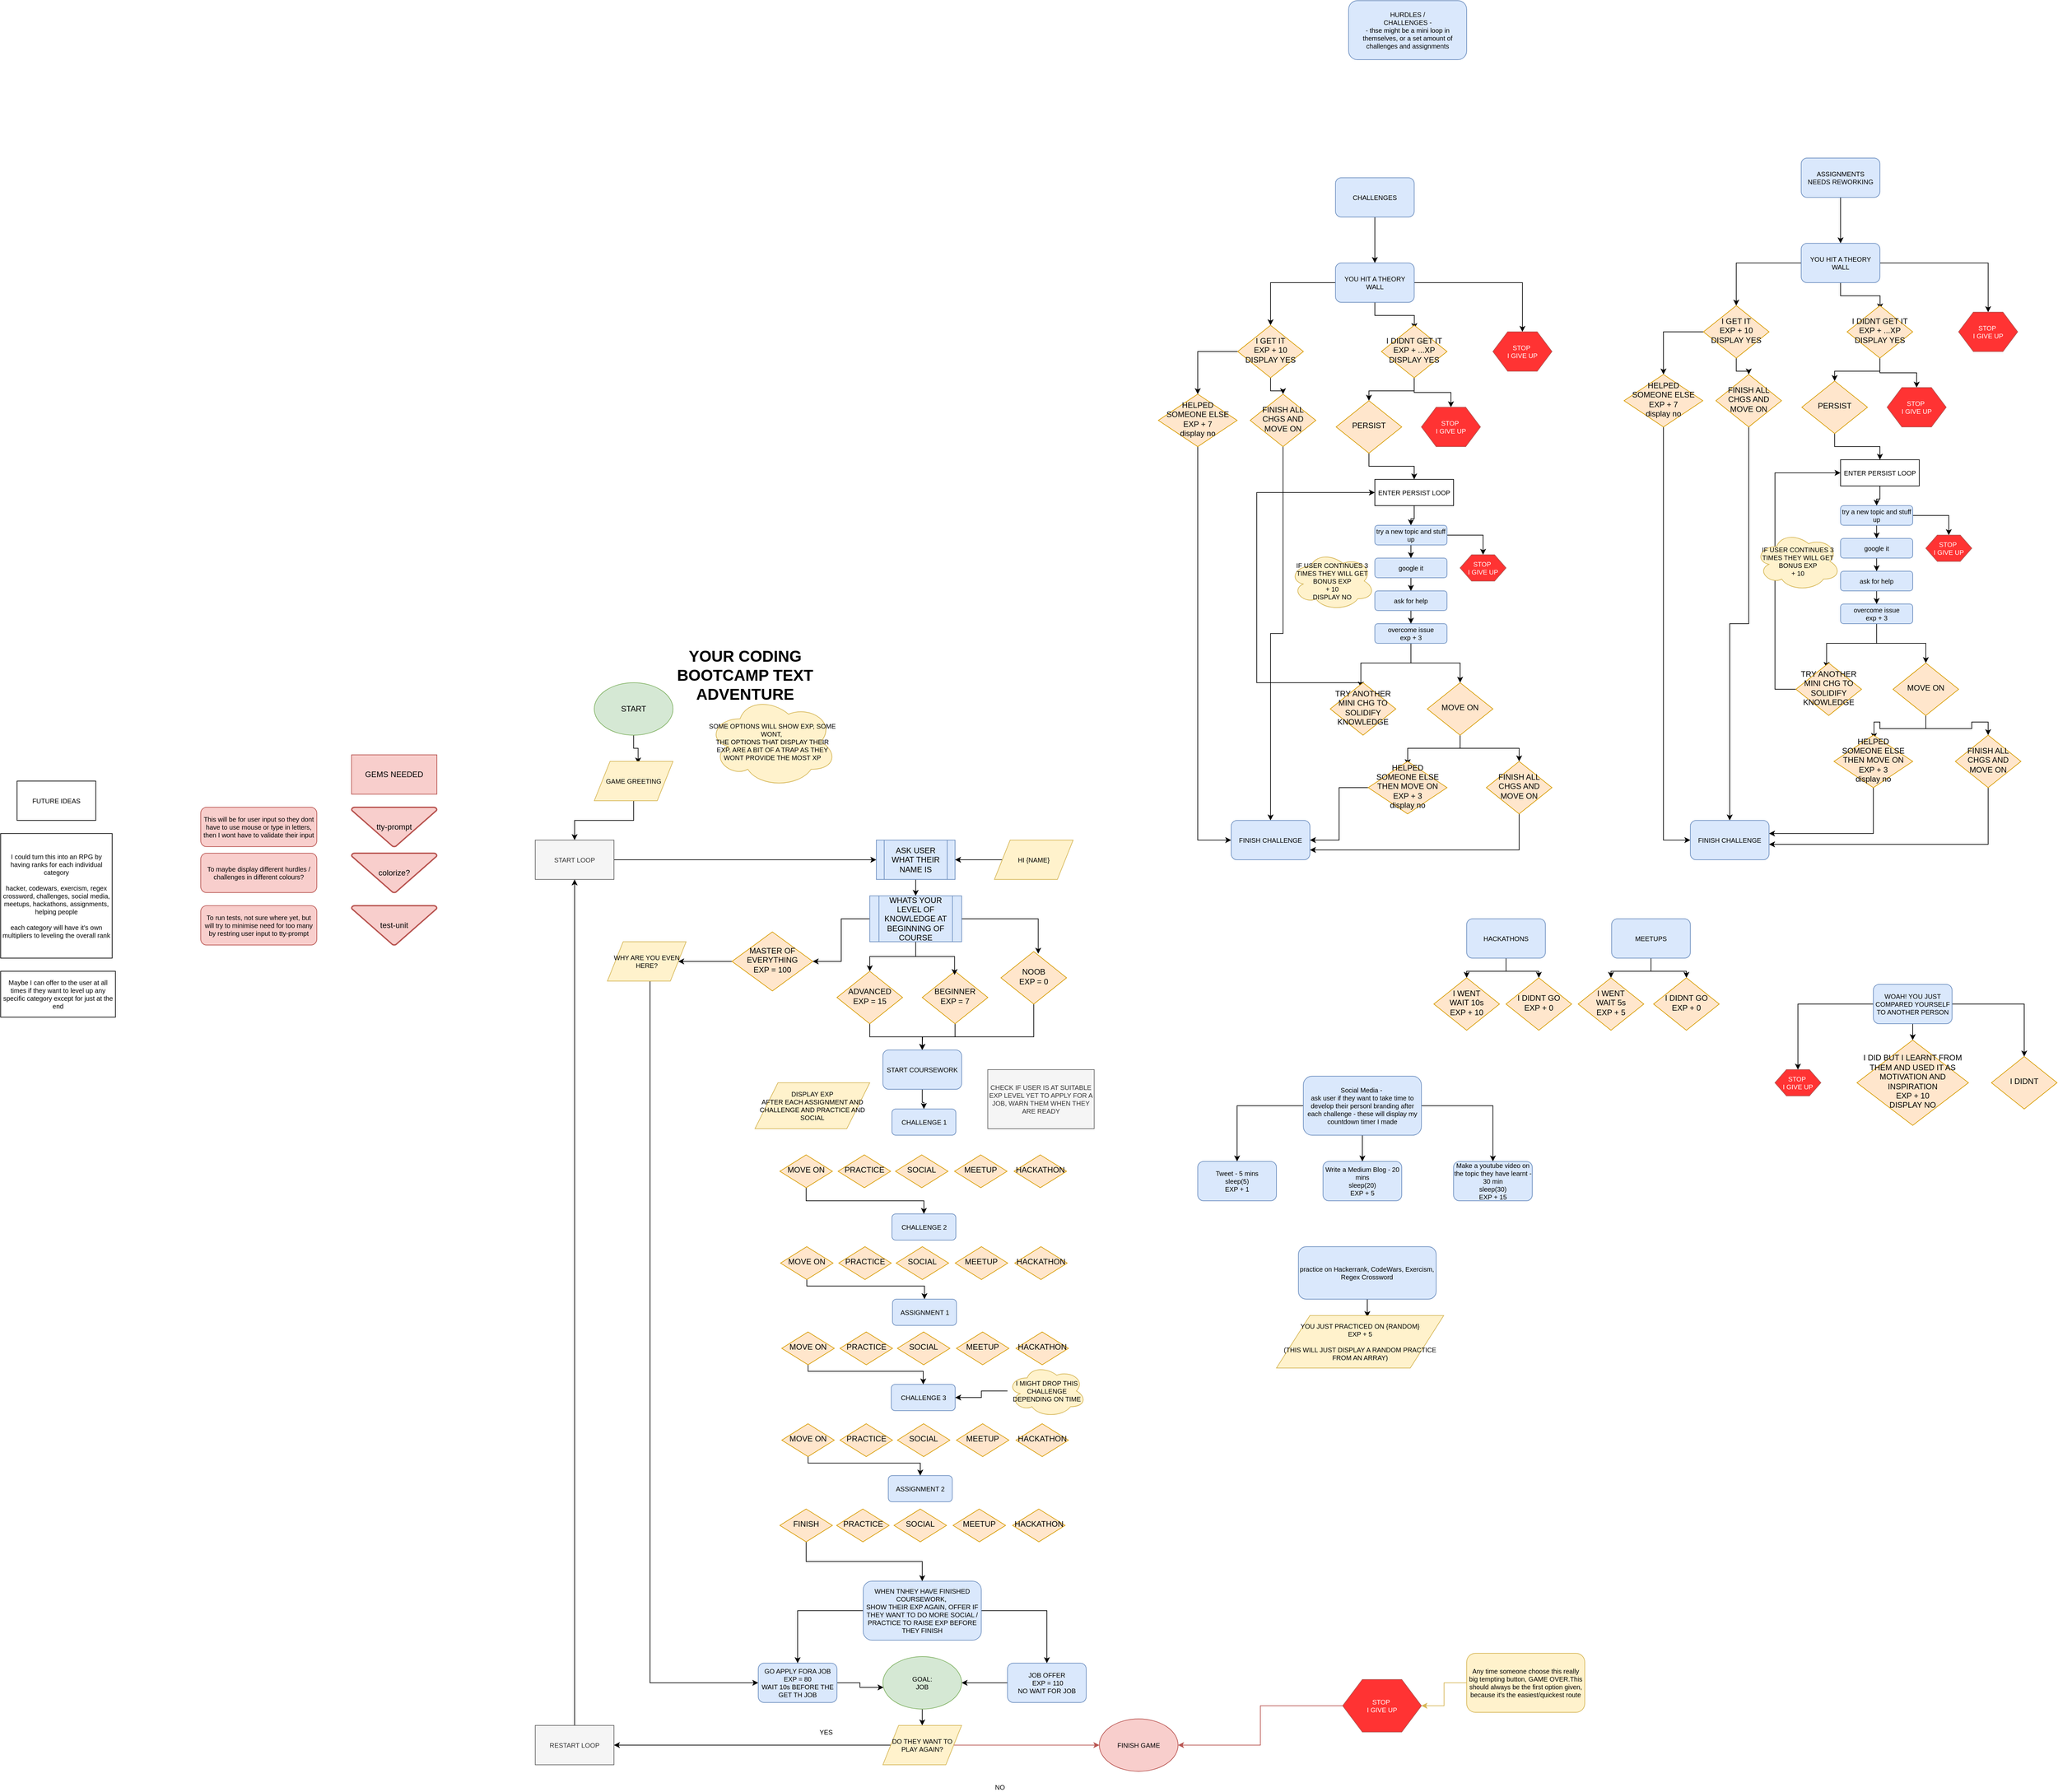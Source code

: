<mxfile version="13.0.1" type="google"><diagram id="C5RBs43oDa-KdzZeNtuy" name="Page-1"><mxGraphModel dx="1205" dy="1773" grid="1" gridSize="10" guides="1" tooltips="1" connect="1" arrows="1" fold="1" page="1" pageScale="1" pageWidth="827" pageHeight="1169" math="0" shadow="0"><root><mxCell id="WIyWlLk6GJQsqaUBKTNV-0"/><mxCell id="WIyWlLk6GJQsqaUBKTNV-1" parent="WIyWlLk6GJQsqaUBKTNV-0"/><mxCell id="s8ZTK-AN9oibsYYJVGv_-282" style="edgeStyle=orthogonalEdgeStyle;rounded=0;orthogonalLoop=1;jettySize=auto;html=1;fontSize=10;fontColor=#FFFFFF;" parent="WIyWlLk6GJQsqaUBKTNV-1" source="WIyWlLk6GJQsqaUBKTNV-6" edge="1"><mxGeometry relative="1" as="geometry"><mxPoint x="630" y="480" as="targetPoint"/></mxGeometry></mxCell><mxCell id="WIyWlLk6GJQsqaUBKTNV-6" value="BEGINNER&lt;br&gt;EXP = 7&lt;span style=&quot;font-family: monospace ; font-size: 0px&quot;&gt;%3CmxGraphModel%3E%3Croot%3E%3CmxCell%20id%3D%220%22%2F%3E%3CmxCell%20id%3D%221%22%20parent%3D%220%22%2F%3E%3CmxCell%20id%3D%222%22%20value%3D%22ASK%20USER%20WHAT%20THEIR%20NAME%20IS%22%20style%3D%22shape%3Dprocess%3BwhiteSpace%3Dwrap%3Bhtml%3D1%3BbackgroundOutline%3D1%3BfillColor%3D%23dae8fc%3BstrokeColor%3D%236c8ebf%3B%22%20vertex%3D%221%22%20parent%3D%221%22%3E%3CmxGeometry%20x%3D%22560%22%20y%3D%22160%22%20width%3D%22120%22%20height%3D%2260%22%20as%3D%22geometry%22%2F%3E%3C%2FmxCell%3E%3C%2Froot%3E%3C%2FmxGraphModel%3E&lt;/span&gt;" style="rhombus;whiteSpace=wrap;html=1;shadow=0;fontFamily=Helvetica;fontSize=12;align=center;strokeWidth=1;spacing=6;spacingTop=-4;fillColor=#ffe6cc;strokeColor=#d79b00;" parent="WIyWlLk6GJQsqaUBKTNV-1" vertex="1"><mxGeometry x="630" y="360" width="100" height="80" as="geometry"/></mxCell><mxCell id="s8ZTK-AN9oibsYYJVGv_-281" style="edgeStyle=orthogonalEdgeStyle;rounded=0;orthogonalLoop=1;jettySize=auto;html=1;fontSize=10;fontColor=#FFFFFF;" parent="WIyWlLk6GJQsqaUBKTNV-1" source="WIyWlLk6GJQsqaUBKTNV-10" target="s8ZTK-AN9oibsYYJVGv_-231" edge="1"><mxGeometry relative="1" as="geometry"/></mxCell><mxCell id="WIyWlLk6GJQsqaUBKTNV-10" value="ADVANCED&lt;br&gt;EXP = 15" style="rhombus;whiteSpace=wrap;html=1;shadow=0;fontFamily=Helvetica;fontSize=12;align=center;strokeWidth=1;spacing=6;spacingTop=-4;fillColor=#ffe6cc;strokeColor=#d79b00;" parent="WIyWlLk6GJQsqaUBKTNV-1" vertex="1"><mxGeometry x="500" y="360" width="100" height="80" as="geometry"/></mxCell><mxCell id="s8ZTK-AN9oibsYYJVGv_-6" style="edgeStyle=orthogonalEdgeStyle;rounded=0;orthogonalLoop=1;jettySize=auto;html=1;exitX=0.5;exitY=1;exitDx=0;exitDy=0;entryX=0.5;entryY=0;entryDx=0;entryDy=0;" parent="WIyWlLk6GJQsqaUBKTNV-1" source="s8ZTK-AN9oibsYYJVGv_-34" target="s8ZTK-AN9oibsYYJVGv_-328" edge="1"><mxGeometry relative="1" as="geometry"><mxPoint x="180" y="140" as="sourcePoint"/><mxPoint x="100.0" y="170" as="targetPoint"/></mxGeometry></mxCell><mxCell id="s8ZTK-AN9oibsYYJVGv_-18" style="edgeStyle=orthogonalEdgeStyle;rounded=0;orthogonalLoop=1;jettySize=auto;html=1;fontSize=10;entryX=0.557;entryY=0.053;entryDx=0;entryDy=0;entryPerimeter=0;" parent="WIyWlLk6GJQsqaUBKTNV-1" source="s8ZTK-AN9oibsYYJVGv_-1" target="s8ZTK-AN9oibsYYJVGv_-34" edge="1"><mxGeometry relative="1" as="geometry"><mxPoint x="190.0" y="40" as="targetPoint"/></mxGeometry></mxCell><mxCell id="s8ZTK-AN9oibsYYJVGv_-1" value="START" style="ellipse;whiteSpace=wrap;html=1;fillColor=#d5e8d4;strokeColor=#82b366;" parent="WIyWlLk6GJQsqaUBKTNV-1" vertex="1"><mxGeometry x="130" y="-80" width="120" height="80" as="geometry"/></mxCell><mxCell id="s8ZTK-AN9oibsYYJVGv_-331" style="edgeStyle=orthogonalEdgeStyle;rounded=0;orthogonalLoop=1;jettySize=auto;html=1;fontSize=10;fontColor=#FFFFFF;" parent="WIyWlLk6GJQsqaUBKTNV-1" source="s8ZTK-AN9oibsYYJVGv_-2" target="s8ZTK-AN9oibsYYJVGv_-24" edge="1"><mxGeometry relative="1" as="geometry"/></mxCell><mxCell id="s8ZTK-AN9oibsYYJVGv_-2" value="ASK USER WHAT THEIR NAME IS" style="shape=process;whiteSpace=wrap;html=1;backgroundOutline=1;fillColor=#dae8fc;strokeColor=#6c8ebf;" parent="WIyWlLk6GJQsqaUBKTNV-1" vertex="1"><mxGeometry x="560" y="160" width="120" height="60" as="geometry"/></mxCell><mxCell id="s8ZTK-AN9oibsYYJVGv_-7" value="GEMS NEEDED" style="rounded=0;whiteSpace=wrap;html=1;fillColor=#f8cecc;strokeColor=#b85450;" parent="WIyWlLk6GJQsqaUBKTNV-1" vertex="1"><mxGeometry x="-240" y="30" width="130" height="60" as="geometry"/></mxCell><mxCell id="s8ZTK-AN9oibsYYJVGv_-8" value="tty-prompt" style="strokeWidth=2;html=1;shape=mxgraph.flowchart.merge_or_storage;whiteSpace=wrap;fillColor=#f8cecc;strokeColor=#b85450;" parent="WIyWlLk6GJQsqaUBKTNV-1" vertex="1"><mxGeometry x="-240" y="110" width="130" height="60" as="geometry"/></mxCell><mxCell id="s8ZTK-AN9oibsYYJVGv_-9" value="colorize?" style="strokeWidth=2;html=1;shape=mxgraph.flowchart.merge_or_storage;whiteSpace=wrap;fillColor=#f8cecc;strokeColor=#b85450;" parent="WIyWlLk6GJQsqaUBKTNV-1" vertex="1"><mxGeometry x="-240" y="180" width="130" height="60" as="geometry"/></mxCell><mxCell id="s8ZTK-AN9oibsYYJVGv_-10" value="test-unit" style="strokeWidth=2;html=1;shape=mxgraph.flowchart.merge_or_storage;whiteSpace=wrap;fillColor=#f8cecc;strokeColor=#b85450;" parent="WIyWlLk6GJQsqaUBKTNV-1" vertex="1"><mxGeometry x="-240" y="260" width="130" height="60" as="geometry"/></mxCell><mxCell id="s8ZTK-AN9oibsYYJVGv_-12" value="&lt;h1&gt;YOUR CODING BOOTCAMP TEXT ADVENTURE&lt;/h1&gt;" style="text;html=1;strokeColor=none;fillColor=none;spacing=5;spacingTop=-20;whiteSpace=wrap;overflow=hidden;rounded=0;align=center;" parent="WIyWlLk6GJQsqaUBKTNV-1" vertex="1"><mxGeometry x="210" y="-140" width="300" height="120" as="geometry"/></mxCell><mxCell id="s8ZTK-AN9oibsYYJVGv_-14" value="This will be for user input so they dont have to use mouse or type in letters, then I wont have to validate their input" style="rounded=1;whiteSpace=wrap;html=1;fontSize=10;align=center;fillColor=#f8cecc;strokeColor=#b85450;" parent="WIyWlLk6GJQsqaUBKTNV-1" vertex="1"><mxGeometry x="-470" y="110" width="177" height="60" as="geometry"/></mxCell><mxCell id="s8ZTK-AN9oibsYYJVGv_-15" value="To maybe display different hurdles / challenges in different colours?" style="rounded=1;whiteSpace=wrap;html=1;fontSize=10;align=center;fillColor=#f8cecc;strokeColor=#b85450;" parent="WIyWlLk6GJQsqaUBKTNV-1" vertex="1"><mxGeometry x="-470" y="180" width="177" height="60" as="geometry"/></mxCell><mxCell id="s8ZTK-AN9oibsYYJVGv_-16" value="To run tests, not sure where yet, but will try to minimise need for too many by restring user input to tty-prompt" style="rounded=1;whiteSpace=wrap;html=1;fontSize=10;align=center;fillColor=#f8cecc;strokeColor=#b85450;" parent="WIyWlLk6GJQsqaUBKTNV-1" vertex="1"><mxGeometry x="-470" y="260" width="177" height="60" as="geometry"/></mxCell><mxCell id="s8ZTK-AN9oibsYYJVGv_-23" style="edgeStyle=orthogonalEdgeStyle;rounded=0;orthogonalLoop=1;jettySize=auto;html=1;entryX=1;entryY=0.5;entryDx=0;entryDy=0;fontSize=10;" parent="WIyWlLk6GJQsqaUBKTNV-1" source="s8ZTK-AN9oibsYYJVGv_-22" target="s8ZTK-AN9oibsYYJVGv_-2" edge="1"><mxGeometry relative="1" as="geometry"/></mxCell><mxCell id="s8ZTK-AN9oibsYYJVGv_-22" value="&lt;span&gt;HI {NAME}&lt;/span&gt;" style="shape=parallelogram;perimeter=parallelogramPerimeter;whiteSpace=wrap;html=1;fontSize=10;align=center;fillColor=#fff2cc;strokeColor=#d6b656;" parent="WIyWlLk6GJQsqaUBKTNV-1" vertex="1"><mxGeometry x="740" y="160" width="120" height="60" as="geometry"/></mxCell><mxCell id="s8ZTK-AN9oibsYYJVGv_-29" style="edgeStyle=orthogonalEdgeStyle;rounded=0;orthogonalLoop=1;jettySize=auto;html=1;entryX=0.5;entryY=0;entryDx=0;entryDy=0;fontSize=10;" parent="WIyWlLk6GJQsqaUBKTNV-1" source="s8ZTK-AN9oibsYYJVGv_-24" target="WIyWlLk6GJQsqaUBKTNV-10" edge="1"><mxGeometry relative="1" as="geometry"/></mxCell><mxCell id="s8ZTK-AN9oibsYYJVGv_-30" style="edgeStyle=orthogonalEdgeStyle;rounded=0;orthogonalLoop=1;jettySize=auto;html=1;entryX=1;entryY=0.5;entryDx=0;entryDy=0;fontSize=10;" parent="WIyWlLk6GJQsqaUBKTNV-1" source="s8ZTK-AN9oibsYYJVGv_-24" target="s8ZTK-AN9oibsYYJVGv_-26" edge="1"><mxGeometry relative="1" as="geometry"/></mxCell><mxCell id="s8ZTK-AN9oibsYYJVGv_-31" style="edgeStyle=orthogonalEdgeStyle;rounded=0;orthogonalLoop=1;jettySize=auto;html=1;entryX=0.568;entryY=0.04;entryDx=0;entryDy=0;entryPerimeter=0;fontSize=10;" parent="WIyWlLk6GJQsqaUBKTNV-1" source="s8ZTK-AN9oibsYYJVGv_-24" target="s8ZTK-AN9oibsYYJVGv_-25" edge="1"><mxGeometry relative="1" as="geometry"/></mxCell><mxCell id="s8ZTK-AN9oibsYYJVGv_-32" style="edgeStyle=orthogonalEdgeStyle;rounded=0;orthogonalLoop=1;jettySize=auto;html=1;entryX=0.493;entryY=0.071;entryDx=0;entryDy=0;entryPerimeter=0;fontSize=10;" parent="WIyWlLk6GJQsqaUBKTNV-1" source="s8ZTK-AN9oibsYYJVGv_-24" target="WIyWlLk6GJQsqaUBKTNV-6" edge="1"><mxGeometry relative="1" as="geometry"/></mxCell><mxCell id="s8ZTK-AN9oibsYYJVGv_-24" value="WHATS YOUR LEVEL OF KNOWLEDGE AT BEGINNING OF COURSE" style="shape=process;whiteSpace=wrap;html=1;backgroundOutline=1;fillColor=#dae8fc;strokeColor=#6c8ebf;" parent="WIyWlLk6GJQsqaUBKTNV-1" vertex="1"><mxGeometry x="550" y="245" width="140" height="70" as="geometry"/></mxCell><mxCell id="s8ZTK-AN9oibsYYJVGv_-283" style="edgeStyle=orthogonalEdgeStyle;rounded=0;orthogonalLoop=1;jettySize=auto;html=1;entryX=0.5;entryY=0;entryDx=0;entryDy=0;fontSize=10;fontColor=#FFFFFF;" parent="WIyWlLk6GJQsqaUBKTNV-1" source="s8ZTK-AN9oibsYYJVGv_-25" target="s8ZTK-AN9oibsYYJVGv_-231" edge="1"><mxGeometry relative="1" as="geometry"><Array as="points"><mxPoint x="800" y="460"/><mxPoint x="630" y="460"/></Array></mxGeometry></mxCell><mxCell id="s8ZTK-AN9oibsYYJVGv_-25" value="NOOB&lt;br&gt;EXP = 0" style="rhombus;whiteSpace=wrap;html=1;shadow=0;fontFamily=Helvetica;fontSize=12;align=center;strokeWidth=1;spacing=6;spacingTop=-4;fillColor=#ffe6cc;strokeColor=#d79b00;" parent="WIyWlLk6GJQsqaUBKTNV-1" vertex="1"><mxGeometry x="750" y="330" width="100" height="80" as="geometry"/></mxCell><mxCell id="s8ZTK-AN9oibsYYJVGv_-36" style="edgeStyle=orthogonalEdgeStyle;rounded=0;orthogonalLoop=1;jettySize=auto;html=1;fontSize=10;" parent="WIyWlLk6GJQsqaUBKTNV-1" source="s8ZTK-AN9oibsYYJVGv_-26" target="s8ZTK-AN9oibsYYJVGv_-35" edge="1"><mxGeometry relative="1" as="geometry"/></mxCell><mxCell id="s8ZTK-AN9oibsYYJVGv_-26" value="MASTER OF EVERYTHING&lt;br&gt;EXP = 100" style="rhombus;whiteSpace=wrap;html=1;shadow=0;fontFamily=Helvetica;fontSize=12;align=center;strokeWidth=1;spacing=6;spacingTop=-4;fillColor=#ffe6cc;strokeColor=#d79b00;" parent="WIyWlLk6GJQsqaUBKTNV-1" vertex="1"><mxGeometry x="340" y="300" width="123" height="90" as="geometry"/></mxCell><mxCell id="s8ZTK-AN9oibsYYJVGv_-33" value="CHALLENGE 1" style="rounded=1;whiteSpace=wrap;html=1;fontSize=10;align=center;fillColor=#dae8fc;strokeColor=#6c8ebf;" parent="WIyWlLk6GJQsqaUBKTNV-1" vertex="1"><mxGeometry x="583.75" y="570" width="97.5" height="40" as="geometry"/></mxCell><mxCell id="s8ZTK-AN9oibsYYJVGv_-34" value="GAME GREETING" style="shape=parallelogram;perimeter=parallelogramPerimeter;whiteSpace=wrap;html=1;fontSize=10;align=center;fillColor=#fff2cc;strokeColor=#d6b656;" parent="WIyWlLk6GJQsqaUBKTNV-1" vertex="1"><mxGeometry x="130" y="40" width="120" height="60" as="geometry"/></mxCell><mxCell id="s8ZTK-AN9oibsYYJVGv_-224" style="edgeStyle=orthogonalEdgeStyle;rounded=0;orthogonalLoop=1;jettySize=auto;html=1;fontSize=10;fontColor=#FFFFFF;entryX=0;entryY=0.5;entryDx=0;entryDy=0;" parent="WIyWlLk6GJQsqaUBKTNV-1" source="s8ZTK-AN9oibsYYJVGv_-35" target="s8ZTK-AN9oibsYYJVGv_-37" edge="1"><mxGeometry relative="1" as="geometry"><mxPoint x="180.0" y="1313.333" as="targetPoint"/><mxPoint x="260" y="430" as="sourcePoint"/><Array as="points"><mxPoint x="215" y="1445"/></Array></mxGeometry></mxCell><mxCell id="s8ZTK-AN9oibsYYJVGv_-35" value="&lt;span&gt;WHY ARE YOU EVEN HERE?&lt;/span&gt;" style="shape=parallelogram;perimeter=parallelogramPerimeter;whiteSpace=wrap;html=1;fontSize=10;align=center;fillColor=#fff2cc;strokeColor=#d6b656;" parent="WIyWlLk6GJQsqaUBKTNV-1" vertex="1"><mxGeometry x="150" y="315" width="120" height="60" as="geometry"/></mxCell><mxCell id="s8ZTK-AN9oibsYYJVGv_-42" style="edgeStyle=orthogonalEdgeStyle;rounded=0;orthogonalLoop=1;jettySize=auto;html=1;entryX=0.008;entryY=0.588;entryDx=0;entryDy=0;entryPerimeter=0;fontSize=10;" parent="WIyWlLk6GJQsqaUBKTNV-1" source="s8ZTK-AN9oibsYYJVGv_-37" target="s8ZTK-AN9oibsYYJVGv_-40" edge="1"><mxGeometry relative="1" as="geometry"/></mxCell><mxCell id="s8ZTK-AN9oibsYYJVGv_-37" value="GO APPLY FORA JOB&lt;br&gt;EXP = 80&lt;br&gt;WAIT 10s BEFORE THE GET TH JOB" style="rounded=1;whiteSpace=wrap;html=1;fontSize=10;align=center;fillColor=#dae8fc;strokeColor=#6c8ebf;" parent="WIyWlLk6GJQsqaUBKTNV-1" vertex="1"><mxGeometry x="380" y="1415" width="120" height="60" as="geometry"/></mxCell><mxCell id="s8ZTK-AN9oibsYYJVGv_-43" style="edgeStyle=orthogonalEdgeStyle;rounded=0;orthogonalLoop=1;jettySize=auto;html=1;entryX=1;entryY=0.5;entryDx=0;entryDy=0;fontSize=10;" parent="WIyWlLk6GJQsqaUBKTNV-1" source="s8ZTK-AN9oibsYYJVGv_-39" target="s8ZTK-AN9oibsYYJVGv_-40" edge="1"><mxGeometry relative="1" as="geometry"/></mxCell><mxCell id="s8ZTK-AN9oibsYYJVGv_-39" value="JOB OFFER&lt;br&gt;&amp;nbsp;EXP = 110&lt;br&gt;NO WAIT FOR JOB" style="rounded=1;whiteSpace=wrap;html=1;fontSize=10;align=center;fillColor=#dae8fc;strokeColor=#6c8ebf;" parent="WIyWlLk6GJQsqaUBKTNV-1" vertex="1"><mxGeometry x="760" y="1415" width="120" height="60" as="geometry"/></mxCell><mxCell id="s8ZTK-AN9oibsYYJVGv_-50" style="edgeStyle=orthogonalEdgeStyle;rounded=0;orthogonalLoop=1;jettySize=auto;html=1;fontSize=10;" parent="WIyWlLk6GJQsqaUBKTNV-1" source="s8ZTK-AN9oibsYYJVGv_-40" target="s8ZTK-AN9oibsYYJVGv_-48" edge="1"><mxGeometry relative="1" as="geometry"/></mxCell><mxCell id="s8ZTK-AN9oibsYYJVGv_-40" value="GOAL:&lt;br&gt;JOB" style="ellipse;whiteSpace=wrap;html=1;fontSize=10;align=center;fillColor=#d5e8d4;strokeColor=#82b366;" parent="WIyWlLk6GJQsqaUBKTNV-1" vertex="1"><mxGeometry x="570" y="1405" width="120" height="80" as="geometry"/></mxCell><mxCell id="s8ZTK-AN9oibsYYJVGv_-44" style="edgeStyle=orthogonalEdgeStyle;rounded=0;orthogonalLoop=1;jettySize=auto;html=1;entryX=0.5;entryY=0;entryDx=0;entryDy=0;fontSize=10;" parent="WIyWlLk6GJQsqaUBKTNV-1" source="s8ZTK-AN9oibsYYJVGv_-41" target="s8ZTK-AN9oibsYYJVGv_-37" edge="1"><mxGeometry relative="1" as="geometry"/></mxCell><mxCell id="s8ZTK-AN9oibsYYJVGv_-46" style="edgeStyle=orthogonalEdgeStyle;rounded=0;orthogonalLoop=1;jettySize=auto;html=1;entryX=0.5;entryY=0;entryDx=0;entryDy=0;fontSize=10;" parent="WIyWlLk6GJQsqaUBKTNV-1" source="s8ZTK-AN9oibsYYJVGv_-41" target="s8ZTK-AN9oibsYYJVGv_-39" edge="1"><mxGeometry relative="1" as="geometry"/></mxCell><mxCell id="s8ZTK-AN9oibsYYJVGv_-41" value="WHEN TNHEY HAVE FINISHED COURSEWORK,&amp;nbsp;&lt;br&gt;SHOW THEIR EXP AGAIN, OFFER IF THEY WANT TO DO MORE SOCIAL / PRACTICE TO RAISE EXP BEFORE THEY FINISH" style="rounded=1;whiteSpace=wrap;html=1;fontSize=10;align=center;fillColor=#dae8fc;strokeColor=#6c8ebf;" parent="WIyWlLk6GJQsqaUBKTNV-1" vertex="1"><mxGeometry x="540" y="1290" width="180" height="90" as="geometry"/></mxCell><mxCell id="s8ZTK-AN9oibsYYJVGv_-51" style="edgeStyle=orthogonalEdgeStyle;rounded=0;orthogonalLoop=1;jettySize=auto;html=1;entryX=0;entryY=0.5;entryDx=0;entryDy=0;fontSize=10;fillColor=#f8cecc;strokeColor=#b85450;" parent="WIyWlLk6GJQsqaUBKTNV-1" source="s8ZTK-AN9oibsYYJVGv_-48" target="s8ZTK-AN9oibsYYJVGv_-49" edge="1"><mxGeometry relative="1" as="geometry"/></mxCell><mxCell id="s8ZTK-AN9oibsYYJVGv_-52" value="NO" style="edgeLabel;html=1;align=center;verticalAlign=middle;resizable=0;points=[];fontSize=10;" parent="s8ZTK-AN9oibsYYJVGv_-51" vertex="1" connectable="0"><mxGeometry x="0.168" y="5" relative="1" as="geometry"><mxPoint x="-60" y="68.83" as="offset"/></mxGeometry></mxCell><mxCell id="s8ZTK-AN9oibsYYJVGv_-56" style="edgeStyle=orthogonalEdgeStyle;rounded=0;orthogonalLoop=1;jettySize=auto;html=1;entryX=1;entryY=0.5;entryDx=0;entryDy=0;fontSize=10;" parent="WIyWlLk6GJQsqaUBKTNV-1" source="s8ZTK-AN9oibsYYJVGv_-48" target="s8ZTK-AN9oibsYYJVGv_-55" edge="1"><mxGeometry relative="1" as="geometry"/></mxCell><mxCell id="s8ZTK-AN9oibsYYJVGv_-57" value="YES" style="edgeLabel;html=1;align=center;verticalAlign=middle;resizable=0;points=[];fontSize=10;" parent="s8ZTK-AN9oibsYYJVGv_-56" vertex="1" connectable="0"><mxGeometry x="-0.143" y="10" relative="1" as="geometry"><mxPoint x="192" as="offset"/></mxGeometry></mxCell><mxCell id="s8ZTK-AN9oibsYYJVGv_-48" value="DO THEY WANT TO PLAY AGAIN?" style="shape=parallelogram;perimeter=parallelogramPerimeter;whiteSpace=wrap;html=1;fontSize=10;align=center;fillColor=#fff2cc;strokeColor=#d6b656;" parent="WIyWlLk6GJQsqaUBKTNV-1" vertex="1"><mxGeometry x="570" y="1510" width="120" height="60" as="geometry"/></mxCell><mxCell id="s8ZTK-AN9oibsYYJVGv_-49" value="FINISH GAME" style="ellipse;whiteSpace=wrap;html=1;fontSize=10;align=center;fillColor=#f8cecc;strokeColor=#b85450;" parent="WIyWlLk6GJQsqaUBKTNV-1" vertex="1"><mxGeometry x="900" y="1500" width="120" height="80" as="geometry"/></mxCell><mxCell id="s8ZTK-AN9oibsYYJVGv_-58" style="edgeStyle=orthogonalEdgeStyle;rounded=0;orthogonalLoop=1;jettySize=auto;html=1;entryX=0.5;entryY=1;entryDx=0;entryDy=0;fontSize=10;" parent="WIyWlLk6GJQsqaUBKTNV-1" source="s8ZTK-AN9oibsYYJVGv_-55" target="s8ZTK-AN9oibsYYJVGv_-328" edge="1"><mxGeometry relative="1" as="geometry"><mxPoint x="100.0" y="210" as="targetPoint"/></mxGeometry></mxCell><mxCell id="s8ZTK-AN9oibsYYJVGv_-55" value="RESTART LOOP" style="rounded=0;whiteSpace=wrap;html=1;fontSize=10;align=center;fillColor=#f5f5f5;strokeColor=#666666;fontColor=#333333;" parent="WIyWlLk6GJQsqaUBKTNV-1" vertex="1"><mxGeometry x="40" y="1510" width="120" height="60" as="geometry"/></mxCell><mxCell id="s8ZTK-AN9oibsYYJVGv_-60" value="YES" style="text;html=1;align=center;verticalAlign=middle;resizable=0;points=[];autosize=1;fontSize=10;" parent="WIyWlLk6GJQsqaUBKTNV-1" vertex="1"><mxGeometry x="463" y="1510" width="40" height="20" as="geometry"/></mxCell><mxCell id="s8ZTK-AN9oibsYYJVGv_-62" style="edgeStyle=orthogonalEdgeStyle;rounded=0;orthogonalLoop=1;jettySize=auto;html=1;entryX=1;entryY=0.5;entryDx=0;entryDy=0;fontSize=10;fontColor=#FFFFFF;fillColor=#f8cecc;strokeColor=#b85450;" parent="WIyWlLk6GJQsqaUBKTNV-1" source="s8ZTK-AN9oibsYYJVGv_-61" target="s8ZTK-AN9oibsYYJVGv_-49" edge="1"><mxGeometry relative="1" as="geometry"/></mxCell><mxCell id="s8ZTK-AN9oibsYYJVGv_-61" value="STOP&amp;nbsp;&lt;br&gt;I GIVE UP" style="shape=hexagon;perimeter=hexagonPerimeter2;whiteSpace=wrap;html=1;fontSize=10;align=center;fillColor=#FF3333;strokeColor=#b85450;fontColor=#FFFFFF;" parent="WIyWlLk6GJQsqaUBKTNV-1" vertex="1"><mxGeometry x="1271" y="1440" width="120" height="80" as="geometry"/></mxCell><mxCell id="s8ZTK-AN9oibsYYJVGv_-71" style="edgeStyle=orthogonalEdgeStyle;rounded=0;orthogonalLoop=1;jettySize=auto;html=1;entryX=1;entryY=0.5;entryDx=0;entryDy=0;fontSize=10;fontColor=#FFFFFF;fillColor=#fff2cc;strokeColor=#d6b656;" parent="WIyWlLk6GJQsqaUBKTNV-1" source="s8ZTK-AN9oibsYYJVGv_-70" target="s8ZTK-AN9oibsYYJVGv_-61" edge="1"><mxGeometry relative="1" as="geometry"/></mxCell><mxCell id="s8ZTK-AN9oibsYYJVGv_-70" value="&#10;&#10;&lt;!--StartFragment--&gt;&lt;span style=&quot;font-family: Helvetica; font-size: 10px; font-style: normal; font-variant-ligatures: normal; font-variant-caps: normal; font-weight: 400; letter-spacing: normal; orphans: 2; text-align: center; text-indent: 0px; text-transform: none; widows: 2; word-spacing: 0px; -webkit-text-stroke-width: 0px; text-decoration-style: initial; text-decoration-color: initial; float: none; display: inline !important;&quot;&gt;Any time someone choose this really big tempting button, GAME OVER.This should always be the first option given, because it's the easiest/quickest route&lt;/span&gt;&lt;!--EndFragment--&gt;&#10;&#10;" style="rounded=1;whiteSpace=wrap;html=1;fillColor=#fff2cc;fontSize=10;align=center;strokeColor=#d6b656;" parent="WIyWlLk6GJQsqaUBKTNV-1" vertex="1"><mxGeometry x="1460" y="1400" width="180" height="90" as="geometry"/></mxCell><mxCell id="s8ZTK-AN9oibsYYJVGv_-75" value="FUTURE IDEAS" style="rounded=0;whiteSpace=wrap;html=1;fontSize=10;align=center;" parent="WIyWlLk6GJQsqaUBKTNV-1" vertex="1"><mxGeometry x="-750" y="70" width="120" height="60" as="geometry"/></mxCell><mxCell id="s8ZTK-AN9oibsYYJVGv_-77" value="I could turn this into an RPG by having ranks for each individual category&lt;br&gt;&lt;br&gt;hacker, codewars, exercism, regex crossword, challenges, social media, meetups, hackathons, assignments, helping people&lt;br&gt;&lt;br&gt;each category will have it's own multipliers to leveling the overall rank" style="rounded=0;whiteSpace=wrap;html=1;fontSize=10;align=center;" parent="WIyWlLk6GJQsqaUBKTNV-1" vertex="1"><mxGeometry x="-775" y="150" width="170" height="190" as="geometry"/></mxCell><mxCell id="s8ZTK-AN9oibsYYJVGv_-78" value="Maybe I can offer to the user at all times if they want to level up any specific category except for just at the end" style="rounded=0;whiteSpace=wrap;html=1;fontSize=10;align=center;" parent="WIyWlLk6GJQsqaUBKTNV-1" vertex="1"><mxGeometry x="-775" y="360" width="175" height="70" as="geometry"/></mxCell><mxCell id="s8ZTK-AN9oibsYYJVGv_-80" value="&lt;div&gt;HURDLES /&lt;/div&gt;&lt;div&gt;CHALLENGES -&lt;/div&gt;&lt;div&gt;- thse might be a mini loop in themselves, or a set amount of challenges and assignments&lt;/div&gt;" style="rounded=1;whiteSpace=wrap;html=1;fontSize=10;align=center;fillColor=#dae8fc;strokeColor=#6c8ebf;" parent="WIyWlLk6GJQsqaUBKTNV-1" vertex="1"><mxGeometry x="1280" y="-1120" width="180" height="90" as="geometry"/></mxCell><mxCell id="s8ZTK-AN9oibsYYJVGv_-91" style="edgeStyle=orthogonalEdgeStyle;rounded=0;orthogonalLoop=1;jettySize=auto;html=1;entryX=0.5;entryY=0;entryDx=0;entryDy=0;fontSize=10;fontColor=#FFFFFF;" parent="WIyWlLk6GJQsqaUBKTNV-1" source="s8ZTK-AN9oibsYYJVGv_-81" target="s8ZTK-AN9oibsYYJVGv_-85" edge="1"><mxGeometry relative="1" as="geometry"/></mxCell><mxCell id="s8ZTK-AN9oibsYYJVGv_-92" style="edgeStyle=orthogonalEdgeStyle;rounded=0;orthogonalLoop=1;jettySize=auto;html=1;entryX=0.5;entryY=0;entryDx=0;entryDy=0;fontSize=10;fontColor=#FFFFFF;" parent="WIyWlLk6GJQsqaUBKTNV-1" source="s8ZTK-AN9oibsYYJVGv_-81" target="s8ZTK-AN9oibsYYJVGv_-83" edge="1"><mxGeometry relative="1" as="geometry"/></mxCell><mxCell id="s8ZTK-AN9oibsYYJVGv_-81" value="MEETUPS" style="rounded=1;whiteSpace=wrap;html=1;fontSize=10;align=center;fillColor=#dae8fc;strokeColor=#6c8ebf;" parent="WIyWlLk6GJQsqaUBKTNV-1" vertex="1"><mxGeometry x="1681" y="280" width="120" height="60" as="geometry"/></mxCell><mxCell id="s8ZTK-AN9oibsYYJVGv_-83" value="I DIDNT GO&lt;br&gt;EXP + 0" style="rhombus;whiteSpace=wrap;html=1;shadow=0;fontFamily=Helvetica;fontSize=12;align=center;strokeWidth=1;spacing=6;spacingTop=-4;fillColor=#ffe6cc;strokeColor=#d79b00;" parent="WIyWlLk6GJQsqaUBKTNV-1" vertex="1"><mxGeometry x="1745" y="370" width="100" height="80" as="geometry"/></mxCell><mxCell id="s8ZTK-AN9oibsYYJVGv_-85" value="I WENT&lt;br&gt;WAIT 5s&lt;br&gt;EXP + 5" style="rhombus;whiteSpace=wrap;html=1;shadow=0;fontFamily=Helvetica;fontSize=12;align=center;strokeWidth=1;spacing=6;spacingTop=-4;fillColor=#ffe6cc;strokeColor=#d79b00;" parent="WIyWlLk6GJQsqaUBKTNV-1" vertex="1"><mxGeometry x="1630" y="370" width="100" height="80" as="geometry"/></mxCell><mxCell id="s8ZTK-AN9oibsYYJVGv_-89" style="edgeStyle=orthogonalEdgeStyle;rounded=0;orthogonalLoop=1;jettySize=auto;html=1;entryX=0.5;entryY=0;entryDx=0;entryDy=0;fontSize=10;fontColor=#FFFFFF;" parent="WIyWlLk6GJQsqaUBKTNV-1" source="s8ZTK-AN9oibsYYJVGv_-86" target="s8ZTK-AN9oibsYYJVGv_-88" edge="1"><mxGeometry relative="1" as="geometry"/></mxCell><mxCell id="s8ZTK-AN9oibsYYJVGv_-90" style="edgeStyle=orthogonalEdgeStyle;rounded=0;orthogonalLoop=1;jettySize=auto;html=1;fontSize=10;fontColor=#FFFFFF;" parent="WIyWlLk6GJQsqaUBKTNV-1" source="s8ZTK-AN9oibsYYJVGv_-86" target="s8ZTK-AN9oibsYYJVGv_-87" edge="1"><mxGeometry relative="1" as="geometry"/></mxCell><mxCell id="s8ZTK-AN9oibsYYJVGv_-86" value="HACKATHONS" style="rounded=1;whiteSpace=wrap;html=1;fontSize=10;align=center;fillColor=#dae8fc;strokeColor=#6c8ebf;" parent="WIyWlLk6GJQsqaUBKTNV-1" vertex="1"><mxGeometry x="1460" y="280" width="120" height="60" as="geometry"/></mxCell><mxCell id="s8ZTK-AN9oibsYYJVGv_-87" value="I DIDNT GO&lt;br&gt;EXP + 0" style="rhombus;whiteSpace=wrap;html=1;shadow=0;fontFamily=Helvetica;fontSize=12;align=center;strokeWidth=1;spacing=6;spacingTop=-4;fillColor=#ffe6cc;strokeColor=#d79b00;" parent="WIyWlLk6GJQsqaUBKTNV-1" vertex="1"><mxGeometry x="1520" y="370" width="100" height="80" as="geometry"/></mxCell><mxCell id="s8ZTK-AN9oibsYYJVGv_-88" value="I WENT&lt;br&gt;WAIT 10s&lt;br&gt;EXP + 10" style="rhombus;whiteSpace=wrap;html=1;shadow=0;fontFamily=Helvetica;fontSize=12;align=center;strokeWidth=1;spacing=6;spacingTop=-4;fillColor=#ffe6cc;strokeColor=#d79b00;" parent="WIyWlLk6GJQsqaUBKTNV-1" vertex="1"><mxGeometry x="1410" y="370" width="100" height="80" as="geometry"/></mxCell><mxCell id="s8ZTK-AN9oibsYYJVGv_-98" style="edgeStyle=orthogonalEdgeStyle;rounded=0;orthogonalLoop=1;jettySize=auto;html=1;fontSize=10;fontColor=#FFFFFF;" parent="WIyWlLk6GJQsqaUBKTNV-1" source="s8ZTK-AN9oibsYYJVGv_-93" target="s8ZTK-AN9oibsYYJVGv_-95" edge="1"><mxGeometry relative="1" as="geometry"/></mxCell><mxCell id="s8ZTK-AN9oibsYYJVGv_-99" style="edgeStyle=orthogonalEdgeStyle;rounded=0;orthogonalLoop=1;jettySize=auto;html=1;fontSize=10;fontColor=#FFFFFF;" parent="WIyWlLk6GJQsqaUBKTNV-1" source="s8ZTK-AN9oibsYYJVGv_-93" target="s8ZTK-AN9oibsYYJVGv_-96" edge="1"><mxGeometry relative="1" as="geometry"/></mxCell><mxCell id="s8ZTK-AN9oibsYYJVGv_-100" style="edgeStyle=orthogonalEdgeStyle;rounded=0;orthogonalLoop=1;jettySize=auto;html=1;entryX=0.5;entryY=0;entryDx=0;entryDy=0;fontSize=10;fontColor=#FFFFFF;" parent="WIyWlLk6GJQsqaUBKTNV-1" source="s8ZTK-AN9oibsYYJVGv_-93" target="s8ZTK-AN9oibsYYJVGv_-94" edge="1"><mxGeometry relative="1" as="geometry"/></mxCell><mxCell id="s8ZTK-AN9oibsYYJVGv_-93" value="&lt;div&gt;Social Media -&amp;nbsp;&lt;/div&gt;&lt;div&gt;ask user if they want to take time to develop their personl branding after each challenge - these will display my countdown timer I made&lt;/div&gt;" style="rounded=1;whiteSpace=wrap;html=1;fontSize=10;align=center;fillColor=#dae8fc;strokeColor=#6c8ebf;" parent="WIyWlLk6GJQsqaUBKTNV-1" vertex="1"><mxGeometry x="1211" y="520" width="180" height="90" as="geometry"/></mxCell><mxCell id="s8ZTK-AN9oibsYYJVGv_-94" value="&lt;div&gt;Tweet - 5 mins&lt;/div&gt;&lt;div&gt;sleep(5)&lt;/div&gt;&lt;div&gt;EXP + 1&lt;/div&gt;" style="rounded=1;whiteSpace=wrap;html=1;fillColor=#dae8fc;fontSize=10;align=center;strokeColor=#6c8ebf;" parent="WIyWlLk6GJQsqaUBKTNV-1" vertex="1"><mxGeometry x="1050" y="650" width="120" height="60" as="geometry"/></mxCell><mxCell id="s8ZTK-AN9oibsYYJVGv_-95" value="&lt;div&gt;Write a Medium Blog - 20 mins&lt;/div&gt;&lt;div&gt;sleep(20)&lt;/div&gt;&lt;div&gt;EXP + 5&lt;/div&gt;" style="rounded=1;whiteSpace=wrap;html=1;fillColor=#dae8fc;fontSize=10;align=center;strokeColor=#6c8ebf;" parent="WIyWlLk6GJQsqaUBKTNV-1" vertex="1"><mxGeometry x="1241" y="650" width="120" height="60" as="geometry"/></mxCell><mxCell id="s8ZTK-AN9oibsYYJVGv_-96" value="&lt;div&gt;Make a youtube video on the topic they have learnt - 30 min&lt;/div&gt;&lt;div&gt;sleep(30)&lt;/div&gt;&lt;div&gt;EXP + 15&lt;/div&gt;" style="rounded=1;whiteSpace=wrap;html=1;fillColor=#dae8fc;fontSize=10;align=center;strokeColor=#6c8ebf;" parent="WIyWlLk6GJQsqaUBKTNV-1" vertex="1"><mxGeometry x="1440" y="650" width="120" height="60" as="geometry"/></mxCell><mxCell id="s8ZTK-AN9oibsYYJVGv_-293" style="edgeStyle=orthogonalEdgeStyle;rounded=0;orthogonalLoop=1;jettySize=auto;html=1;entryX=0.543;entryY=0.029;entryDx=0;entryDy=0;entryPerimeter=0;fontSize=10;fontColor=#FFFFFF;" parent="WIyWlLk6GJQsqaUBKTNV-1" source="s8ZTK-AN9oibsYYJVGv_-101" target="s8ZTK-AN9oibsYYJVGv_-292" edge="1"><mxGeometry relative="1" as="geometry"/></mxCell><mxCell id="s8ZTK-AN9oibsYYJVGv_-101" value="practice on Hackerrank, CodeWars, Exercism, Regex Crossword&lt;br&gt;" style="rounded=1;whiteSpace=wrap;html=1;fillColor=#dae8fc;fontSize=10;align=center;strokeColor=#6c8ebf;" parent="WIyWlLk6GJQsqaUBKTNV-1" vertex="1"><mxGeometry x="1203.49" y="780" width="210" height="80" as="geometry"/></mxCell><mxCell id="s8ZTK-AN9oibsYYJVGv_-201" style="edgeStyle=orthogonalEdgeStyle;rounded=0;orthogonalLoop=1;jettySize=auto;html=1;fontSize=10;fontColor=#FFFFFF;" parent="WIyWlLk6GJQsqaUBKTNV-1" source="s8ZTK-AN9oibsYYJVGv_-104" target="s8ZTK-AN9oibsYYJVGv_-105" edge="1"><mxGeometry relative="1" as="geometry"/></mxCell><mxCell id="s8ZTK-AN9oibsYYJVGv_-104" value="CHALLENGES" style="rounded=1;whiteSpace=wrap;html=1;fillColor=#dae8fc;fontSize=10;align=center;strokeColor=#6c8ebf;" parent="WIyWlLk6GJQsqaUBKTNV-1" vertex="1"><mxGeometry x="1260" y="-850" width="120" height="60" as="geometry"/></mxCell><mxCell id="s8ZTK-AN9oibsYYJVGv_-131" style="edgeStyle=orthogonalEdgeStyle;rounded=0;orthogonalLoop=1;jettySize=auto;html=1;entryX=0.5;entryY=0;entryDx=0;entryDy=0;fontSize=10;fontColor=#FFFFFF;" parent="WIyWlLk6GJQsqaUBKTNV-1" source="s8ZTK-AN9oibsYYJVGv_-105" target="s8ZTK-AN9oibsYYJVGv_-109" edge="1"><mxGeometry relative="1" as="geometry"/></mxCell><mxCell id="s8ZTK-AN9oibsYYJVGv_-132" style="edgeStyle=orthogonalEdgeStyle;rounded=0;orthogonalLoop=1;jettySize=auto;html=1;entryX=0.502;entryY=0.071;entryDx=0;entryDy=0;entryPerimeter=0;fontSize=10;fontColor=#FFFFFF;" parent="WIyWlLk6GJQsqaUBKTNV-1" source="s8ZTK-AN9oibsYYJVGv_-105" target="s8ZTK-AN9oibsYYJVGv_-108" edge="1"><mxGeometry relative="1" as="geometry"/></mxCell><mxCell id="s8ZTK-AN9oibsYYJVGv_-133" style="edgeStyle=orthogonalEdgeStyle;rounded=0;orthogonalLoop=1;jettySize=auto;html=1;entryX=0.5;entryY=0;entryDx=0;entryDy=0;fontSize=10;fontColor=#FFFFFF;" parent="WIyWlLk6GJQsqaUBKTNV-1" source="s8ZTK-AN9oibsYYJVGv_-105" target="s8ZTK-AN9oibsYYJVGv_-138" edge="1"><mxGeometry relative="1" as="geometry"><mxPoint x="1230" y="-625" as="targetPoint"/></mxGeometry></mxCell><mxCell id="s8ZTK-AN9oibsYYJVGv_-105" value="YOU HIT A THEORY WALL" style="rounded=1;whiteSpace=wrap;html=1;fillColor=#dae8fc;fontSize=10;align=center;strokeColor=#6c8ebf;" parent="WIyWlLk6GJQsqaUBKTNV-1" vertex="1"><mxGeometry x="1260" y="-720" width="120" height="60" as="geometry"/></mxCell><mxCell id="s8ZTK-AN9oibsYYJVGv_-114" style="edgeStyle=orthogonalEdgeStyle;rounded=0;orthogonalLoop=1;jettySize=auto;html=1;entryX=0.5;entryY=0;entryDx=0;entryDy=0;fontSize=10;fontColor=#FFFFFF;" parent="WIyWlLk6GJQsqaUBKTNV-1" source="s8ZTK-AN9oibsYYJVGv_-108" target="s8ZTK-AN9oibsYYJVGv_-111" edge="1"><mxGeometry relative="1" as="geometry"/></mxCell><mxCell id="s8ZTK-AN9oibsYYJVGv_-135" style="edgeStyle=orthogonalEdgeStyle;rounded=0;orthogonalLoop=1;jettySize=auto;html=1;entryX=0.5;entryY=0;entryDx=0;entryDy=0;fontSize=10;fontColor=#FFFFFF;" parent="WIyWlLk6GJQsqaUBKTNV-1" source="s8ZTK-AN9oibsYYJVGv_-108" target="s8ZTK-AN9oibsYYJVGv_-134" edge="1"><mxGeometry relative="1" as="geometry"/></mxCell><mxCell id="s8ZTK-AN9oibsYYJVGv_-108" value="I DIDNT GET IT&lt;br&gt;EXP + ...XP&lt;br&gt;DISPLAY YES" style="rhombus;whiteSpace=wrap;html=1;shadow=0;fontFamily=Helvetica;fontSize=12;align=center;strokeWidth=1;spacing=6;spacingTop=-4;fillColor=#ffe6cc;strokeColor=#d79b00;" parent="WIyWlLk6GJQsqaUBKTNV-1" vertex="1"><mxGeometry x="1330" y="-625" width="100" height="80" as="geometry"/></mxCell><mxCell id="s8ZTK-AN9oibsYYJVGv_-109" value="STOP&amp;nbsp;&lt;br&gt;I GIVE UP" style="shape=hexagon;perimeter=hexagonPerimeter2;whiteSpace=wrap;html=1;fontSize=10;align=center;fillColor=#FF3333;strokeColor=#b85450;fontColor=#FFFFFF;" parent="WIyWlLk6GJQsqaUBKTNV-1" vertex="1"><mxGeometry x="1500" y="-615" width="90" height="60" as="geometry"/></mxCell><mxCell id="s8ZTK-AN9oibsYYJVGv_-115" style="edgeStyle=orthogonalEdgeStyle;rounded=0;orthogonalLoop=1;jettySize=auto;html=1;entryX=0.5;entryY=0;entryDx=0;entryDy=0;fontSize=10;fontColor=#FFFFFF;" parent="WIyWlLk6GJQsqaUBKTNV-1" source="s8ZTK-AN9oibsYYJVGv_-111" target="s8ZTK-AN9oibsYYJVGv_-113" edge="1"><mxGeometry relative="1" as="geometry"/></mxCell><mxCell id="s8ZTK-AN9oibsYYJVGv_-111" value="PERSIST" style="rhombus;whiteSpace=wrap;html=1;shadow=0;fontFamily=Helvetica;fontSize=12;align=center;strokeWidth=1;spacing=6;spacingTop=-4;fillColor=#ffe6cc;strokeColor=#d79b00;" parent="WIyWlLk6GJQsqaUBKTNV-1" vertex="1"><mxGeometry x="1261" y="-510" width="100" height="80" as="geometry"/></mxCell><mxCell id="s8ZTK-AN9oibsYYJVGv_-118" style="edgeStyle=orthogonalEdgeStyle;rounded=0;orthogonalLoop=1;jettySize=auto;html=1;fontSize=10;fontColor=#FFFFFF;" parent="WIyWlLk6GJQsqaUBKTNV-1" source="s8ZTK-AN9oibsYYJVGv_-113" target="s8ZTK-AN9oibsYYJVGv_-117" edge="1"><mxGeometry relative="1" as="geometry"/></mxCell><mxCell id="s8ZTK-AN9oibsYYJVGv_-113" value="ENTER PERSIST LOOP" style="rounded=0;whiteSpace=wrap;html=1;fontSize=10;align=center;" parent="WIyWlLk6GJQsqaUBKTNV-1" vertex="1"><mxGeometry x="1320" y="-390" width="120" height="40" as="geometry"/></mxCell><mxCell id="s8ZTK-AN9oibsYYJVGv_-121" style="edgeStyle=orthogonalEdgeStyle;rounded=0;orthogonalLoop=1;jettySize=auto;html=1;entryX=0.5;entryY=0;entryDx=0;entryDy=0;fontSize=10;fontColor=#FFFFFF;" parent="WIyWlLk6GJQsqaUBKTNV-1" source="s8ZTK-AN9oibsYYJVGv_-117" target="s8ZTK-AN9oibsYYJVGv_-119" edge="1"><mxGeometry relative="1" as="geometry"/></mxCell><mxCell id="s8ZTK-AN9oibsYYJVGv_-136" style="edgeStyle=orthogonalEdgeStyle;rounded=0;orthogonalLoop=1;jettySize=auto;html=1;entryX=0.5;entryY=0;entryDx=0;entryDy=0;fontSize=10;fontColor=#FFFFFF;" parent="WIyWlLk6GJQsqaUBKTNV-1" source="s8ZTK-AN9oibsYYJVGv_-117" target="s8ZTK-AN9oibsYYJVGv_-127" edge="1"><mxGeometry relative="1" as="geometry"/></mxCell><mxCell id="s8ZTK-AN9oibsYYJVGv_-117" value="try a new topic and stuff up" style="rounded=1;whiteSpace=wrap;html=1;fillColor=#dae8fc;fontSize=10;align=center;strokeColor=#6c8ebf;" parent="WIyWlLk6GJQsqaUBKTNV-1" vertex="1"><mxGeometry x="1320" y="-320" width="110" height="30" as="geometry"/></mxCell><mxCell id="s8ZTK-AN9oibsYYJVGv_-122" style="edgeStyle=orthogonalEdgeStyle;rounded=0;orthogonalLoop=1;jettySize=auto;html=1;entryX=0.5;entryY=0;entryDx=0;entryDy=0;fontSize=10;fontColor=#FFFFFF;" parent="WIyWlLk6GJQsqaUBKTNV-1" source="s8ZTK-AN9oibsYYJVGv_-119" target="s8ZTK-AN9oibsYYJVGv_-120" edge="1"><mxGeometry relative="1" as="geometry"/></mxCell><mxCell id="s8ZTK-AN9oibsYYJVGv_-119" value="google it" style="rounded=1;whiteSpace=wrap;html=1;fillColor=#dae8fc;fontSize=10;align=center;strokeColor=#6c8ebf;" parent="WIyWlLk6GJQsqaUBKTNV-1" vertex="1"><mxGeometry x="1320" y="-270" width="110" height="30" as="geometry"/></mxCell><mxCell id="s8ZTK-AN9oibsYYJVGv_-124" style="edgeStyle=orthogonalEdgeStyle;rounded=0;orthogonalLoop=1;jettySize=auto;html=1;entryX=0.5;entryY=0;entryDx=0;entryDy=0;fontSize=10;fontColor=#FFFFFF;" parent="WIyWlLk6GJQsqaUBKTNV-1" source="s8ZTK-AN9oibsYYJVGv_-120" target="s8ZTK-AN9oibsYYJVGv_-123" edge="1"><mxGeometry relative="1" as="geometry"/></mxCell><mxCell id="s8ZTK-AN9oibsYYJVGv_-120" value="ask for help" style="rounded=1;whiteSpace=wrap;html=1;fillColor=#dae8fc;fontSize=10;align=center;strokeColor=#6c8ebf;" parent="WIyWlLk6GJQsqaUBKTNV-1" vertex="1"><mxGeometry x="1320" y="-220" width="110" height="30" as="geometry"/></mxCell><mxCell id="s8ZTK-AN9oibsYYJVGv_-154" style="edgeStyle=orthogonalEdgeStyle;rounded=0;orthogonalLoop=1;jettySize=auto;html=1;entryX=0.5;entryY=0;entryDx=0;entryDy=0;fontSize=10;fontColor=#FFFFFF;" parent="WIyWlLk6GJQsqaUBKTNV-1" source="s8ZTK-AN9oibsYYJVGv_-123" target="s8ZTK-AN9oibsYYJVGv_-153" edge="1"><mxGeometry relative="1" as="geometry"/></mxCell><mxCell id="s8ZTK-AN9oibsYYJVGv_-155" style="edgeStyle=orthogonalEdgeStyle;rounded=0;orthogonalLoop=1;jettySize=auto;html=1;entryX=0.467;entryY=0.092;entryDx=0;entryDy=0;entryPerimeter=0;fontSize=10;fontColor=#FFFFFF;" parent="WIyWlLk6GJQsqaUBKTNV-1" source="s8ZTK-AN9oibsYYJVGv_-123" target="s8ZTK-AN9oibsYYJVGv_-152" edge="1"><mxGeometry relative="1" as="geometry"/></mxCell><mxCell id="s8ZTK-AN9oibsYYJVGv_-123" value="overcome issue&lt;br&gt;exp + 3" style="rounded=1;whiteSpace=wrap;html=1;fillColor=#dae8fc;fontSize=10;align=center;strokeColor=#6c8ebf;" parent="WIyWlLk6GJQsqaUBKTNV-1" vertex="1"><mxGeometry x="1320" y="-170" width="110" height="30" as="geometry"/></mxCell><mxCell id="s8ZTK-AN9oibsYYJVGv_-127" value="STOP&amp;nbsp;&lt;br&gt;I GIVE UP" style="shape=hexagon;perimeter=hexagonPerimeter2;whiteSpace=wrap;html=1;fontSize=10;align=center;fillColor=#FF3333;strokeColor=#b85450;fontColor=#FFFFFF;" parent="WIyWlLk6GJQsqaUBKTNV-1" vertex="1"><mxGeometry x="1450" y="-275" width="70" height="40" as="geometry"/></mxCell><mxCell id="s8ZTK-AN9oibsYYJVGv_-134" value="STOP&amp;nbsp;&lt;br&gt;I GIVE UP" style="shape=hexagon;perimeter=hexagonPerimeter2;whiteSpace=wrap;html=1;fontSize=10;align=center;fillColor=#FF3333;strokeColor=#b85450;fontColor=#FFFFFF;" parent="WIyWlLk6GJQsqaUBKTNV-1" vertex="1"><mxGeometry x="1391" y="-500" width="90" height="60" as="geometry"/></mxCell><mxCell id="s8ZTK-AN9oibsYYJVGv_-143" style="edgeStyle=orthogonalEdgeStyle;rounded=0;orthogonalLoop=1;jettySize=auto;html=1;entryX=0.5;entryY=0;entryDx=0;entryDy=0;fontSize=10;fontColor=#FFFFFF;" parent="WIyWlLk6GJQsqaUBKTNV-1" source="s8ZTK-AN9oibsYYJVGv_-138" target="s8ZTK-AN9oibsYYJVGv_-141" edge="1"><mxGeometry relative="1" as="geometry"/></mxCell><mxCell id="s8ZTK-AN9oibsYYJVGv_-144" style="edgeStyle=orthogonalEdgeStyle;rounded=0;orthogonalLoop=1;jettySize=auto;html=1;entryX=0.5;entryY=0;entryDx=0;entryDy=0;fontSize=10;fontColor=#FFFFFF;" parent="WIyWlLk6GJQsqaUBKTNV-1" source="s8ZTK-AN9oibsYYJVGv_-138" target="s8ZTK-AN9oibsYYJVGv_-142" edge="1"><mxGeometry relative="1" as="geometry"/></mxCell><mxCell id="s8ZTK-AN9oibsYYJVGv_-138" value="I GET IT&lt;br&gt;EXP + 10&lt;br&gt;DISPLAY YES" style="rhombus;whiteSpace=wrap;html=1;shadow=0;fontFamily=Helvetica;fontSize=12;align=center;strokeWidth=1;spacing=6;spacingTop=-4;fillColor=#ffe6cc;strokeColor=#d79b00;" parent="WIyWlLk6GJQsqaUBKTNV-1" vertex="1"><mxGeometry x="1111" y="-625" width="100" height="80" as="geometry"/></mxCell><mxCell id="s8ZTK-AN9oibsYYJVGv_-161" style="edgeStyle=orthogonalEdgeStyle;rounded=0;orthogonalLoop=1;jettySize=auto;html=1;entryX=0;entryY=0.5;entryDx=0;entryDy=0;fontSize=10;fontColor=#FFFFFF;" parent="WIyWlLk6GJQsqaUBKTNV-1" source="s8ZTK-AN9oibsYYJVGv_-141" target="s8ZTK-AN9oibsYYJVGv_-149" edge="1"><mxGeometry relative="1" as="geometry"/></mxCell><mxCell id="s8ZTK-AN9oibsYYJVGv_-141" value="HELPED SOMEONE ELSE&lt;br&gt;EXP + 7&lt;br&gt;display no" style="rhombus;whiteSpace=wrap;html=1;shadow=0;fontFamily=Helvetica;fontSize=12;align=center;strokeWidth=1;spacing=6;spacingTop=-4;fillColor=#ffe6cc;strokeColor=#d79b00;" parent="WIyWlLk6GJQsqaUBKTNV-1" vertex="1"><mxGeometry x="990" y="-520" width="120" height="80" as="geometry"/></mxCell><mxCell id="s8ZTK-AN9oibsYYJVGv_-159" style="edgeStyle=orthogonalEdgeStyle;rounded=0;orthogonalLoop=1;jettySize=auto;html=1;entryX=0.5;entryY=0;entryDx=0;entryDy=0;fontSize=10;fontColor=#FFFFFF;" parent="WIyWlLk6GJQsqaUBKTNV-1" source="s8ZTK-AN9oibsYYJVGv_-142" target="s8ZTK-AN9oibsYYJVGv_-149" edge="1"><mxGeometry relative="1" as="geometry"/></mxCell><mxCell id="s8ZTK-AN9oibsYYJVGv_-142" value="FINISH ALL CHGS AND MOVE ON" style="rhombus;whiteSpace=wrap;html=1;shadow=0;fontFamily=Helvetica;fontSize=12;align=center;strokeWidth=1;spacing=6;spacingTop=-4;fillColor=#ffe6cc;strokeColor=#d79b00;" parent="WIyWlLk6GJQsqaUBKTNV-1" vertex="1"><mxGeometry x="1130" y="-520" width="100" height="80" as="geometry"/></mxCell><mxCell id="s8ZTK-AN9oibsYYJVGv_-147" value="SOME OPTIONS WILL SHOW EXP, SOME WONT,&amp;nbsp;&lt;br&gt;THE OPTIONS THAT DISPLAY THEIR EXP, ARE A BIT OF A TRAP AS THEY WONT PROVIDE THE MOST XP" style="ellipse;shape=cloud;whiteSpace=wrap;html=1;fillColor=#fff2cc;fontSize=10;align=center;strokeColor=#d6b656;" parent="WIyWlLk6GJQsqaUBKTNV-1" vertex="1"><mxGeometry x="303" y="-60" width="197" height="140" as="geometry"/></mxCell><mxCell id="s8ZTK-AN9oibsYYJVGv_-149" value="FINISH CHALLENGE" style="rounded=1;whiteSpace=wrap;html=1;fillColor=#dae8fc;fontSize=10;align=center;strokeColor=#6c8ebf;" parent="WIyWlLk6GJQsqaUBKTNV-1" vertex="1"><mxGeometry x="1101" y="130" width="120" height="60" as="geometry"/></mxCell><mxCell id="s8ZTK-AN9oibsYYJVGv_-157" style="edgeStyle=orthogonalEdgeStyle;rounded=0;orthogonalLoop=1;jettySize=auto;html=1;entryX=0;entryY=0.5;entryDx=0;entryDy=0;fontSize=10;fontColor=#FFFFFF;" parent="WIyWlLk6GJQsqaUBKTNV-1" source="s8ZTK-AN9oibsYYJVGv_-152" target="s8ZTK-AN9oibsYYJVGv_-113" edge="1"><mxGeometry relative="1" as="geometry"><Array as="points"><mxPoint x="1140" y="-80"/><mxPoint x="1140" y="-370"/></Array></mxGeometry></mxCell><mxCell id="s8ZTK-AN9oibsYYJVGv_-152" value="TRY ANOTHER MINI CHG TO SOLIDIFY KNOWLEDGE" style="rhombus;whiteSpace=wrap;html=1;shadow=0;fontFamily=Helvetica;fontSize=12;align=center;strokeWidth=1;spacing=6;spacingTop=-4;fillColor=#ffe6cc;strokeColor=#d79b00;" parent="WIyWlLk6GJQsqaUBKTNV-1" vertex="1"><mxGeometry x="1252" y="-80" width="100" height="80" as="geometry"/></mxCell><mxCell id="s8ZTK-AN9oibsYYJVGv_-214" style="edgeStyle=orthogonalEdgeStyle;rounded=0;orthogonalLoop=1;jettySize=auto;html=1;fontSize=10;fontColor=#FFFFFF;" parent="WIyWlLk6GJQsqaUBKTNV-1" source="s8ZTK-AN9oibsYYJVGv_-153" target="s8ZTK-AN9oibsYYJVGv_-208" edge="1"><mxGeometry relative="1" as="geometry"/></mxCell><mxCell id="s8ZTK-AN9oibsYYJVGv_-215" style="edgeStyle=orthogonalEdgeStyle;rounded=0;orthogonalLoop=1;jettySize=auto;html=1;entryX=0.501;entryY=0.071;entryDx=0;entryDy=0;entryPerimeter=0;fontSize=10;fontColor=#FFFFFF;" parent="WIyWlLk6GJQsqaUBKTNV-1" source="s8ZTK-AN9oibsYYJVGv_-153" target="s8ZTK-AN9oibsYYJVGv_-209" edge="1"><mxGeometry relative="1" as="geometry"/></mxCell><mxCell id="s8ZTK-AN9oibsYYJVGv_-153" value="MOVE ON" style="rhombus;whiteSpace=wrap;html=1;shadow=0;fontFamily=Helvetica;fontSize=12;align=center;strokeWidth=1;spacing=6;spacingTop=-4;fillColor=#ffe6cc;strokeColor=#d79b00;" parent="WIyWlLk6GJQsqaUBKTNV-1" vertex="1"><mxGeometry x="1400" y="-80" width="100" height="80" as="geometry"/></mxCell><mxCell id="s8ZTK-AN9oibsYYJVGv_-150" value="IF USER CONTINUES 3 TIMES THEY WILL GET BONUS EXP&lt;br&gt;+ 10&lt;br&gt;DISPLAY NO" style="ellipse;shape=cloud;whiteSpace=wrap;html=1;fillColor=#fff2cc;fontSize=10;align=center;strokeColor=#d6b656;" parent="WIyWlLk6GJQsqaUBKTNV-1" vertex="1"><mxGeometry x="1190" y="-280" width="130" height="90" as="geometry"/></mxCell><mxCell id="s8ZTK-AN9oibsYYJVGv_-200" style="edgeStyle=orthogonalEdgeStyle;rounded=0;orthogonalLoop=1;jettySize=auto;html=1;fontSize=10;fontColor=#FFFFFF;" parent="WIyWlLk6GJQsqaUBKTNV-1" source="s8ZTK-AN9oibsYYJVGv_-162" target="s8ZTK-AN9oibsYYJVGv_-166" edge="1"><mxGeometry relative="1" as="geometry"/></mxCell><mxCell id="s8ZTK-AN9oibsYYJVGv_-162" value="ASSIGNMENTS&lt;br&gt;NEEDS REWORKING" style="rounded=1;whiteSpace=wrap;html=1;fillColor=#dae8fc;fontSize=10;align=center;strokeColor=#6c8ebf;" parent="WIyWlLk6GJQsqaUBKTNV-1" vertex="1"><mxGeometry x="1970" y="-880" width="120" height="60" as="geometry"/></mxCell><mxCell id="s8ZTK-AN9oibsYYJVGv_-163" style="edgeStyle=orthogonalEdgeStyle;rounded=0;orthogonalLoop=1;jettySize=auto;html=1;entryX=0.5;entryY=0;entryDx=0;entryDy=0;fontSize=10;fontColor=#FFFFFF;" parent="WIyWlLk6GJQsqaUBKTNV-1" source="s8ZTK-AN9oibsYYJVGv_-166" target="s8ZTK-AN9oibsYYJVGv_-170" edge="1"><mxGeometry relative="1" as="geometry"/></mxCell><mxCell id="s8ZTK-AN9oibsYYJVGv_-164" style="edgeStyle=orthogonalEdgeStyle;rounded=0;orthogonalLoop=1;jettySize=auto;html=1;entryX=0.502;entryY=0.071;entryDx=0;entryDy=0;entryPerimeter=0;fontSize=10;fontColor=#FFFFFF;" parent="WIyWlLk6GJQsqaUBKTNV-1" source="s8ZTK-AN9oibsYYJVGv_-166" target="s8ZTK-AN9oibsYYJVGv_-169" edge="1"><mxGeometry relative="1" as="geometry"/></mxCell><mxCell id="s8ZTK-AN9oibsYYJVGv_-165" style="edgeStyle=orthogonalEdgeStyle;rounded=0;orthogonalLoop=1;jettySize=auto;html=1;entryX=0.5;entryY=0;entryDx=0;entryDy=0;fontSize=10;fontColor=#FFFFFF;" parent="WIyWlLk6GJQsqaUBKTNV-1" source="s8ZTK-AN9oibsYYJVGv_-166" target="s8ZTK-AN9oibsYYJVGv_-189" edge="1"><mxGeometry relative="1" as="geometry"><mxPoint x="1940" y="-655" as="targetPoint"/></mxGeometry></mxCell><mxCell id="s8ZTK-AN9oibsYYJVGv_-166" value="YOU HIT A THEORY WALL" style="rounded=1;whiteSpace=wrap;html=1;fillColor=#dae8fc;fontSize=10;align=center;strokeColor=#6c8ebf;" parent="WIyWlLk6GJQsqaUBKTNV-1" vertex="1"><mxGeometry x="1970" y="-750" width="120" height="60" as="geometry"/></mxCell><mxCell id="s8ZTK-AN9oibsYYJVGv_-167" style="edgeStyle=orthogonalEdgeStyle;rounded=0;orthogonalLoop=1;jettySize=auto;html=1;entryX=0.5;entryY=0;entryDx=0;entryDy=0;fontSize=10;fontColor=#FFFFFF;" parent="WIyWlLk6GJQsqaUBKTNV-1" source="s8ZTK-AN9oibsYYJVGv_-169" target="s8ZTK-AN9oibsYYJVGv_-172" edge="1"><mxGeometry relative="1" as="geometry"/></mxCell><mxCell id="s8ZTK-AN9oibsYYJVGv_-168" style="edgeStyle=orthogonalEdgeStyle;rounded=0;orthogonalLoop=1;jettySize=auto;html=1;entryX=0.5;entryY=0;entryDx=0;entryDy=0;fontSize=10;fontColor=#FFFFFF;" parent="WIyWlLk6GJQsqaUBKTNV-1" source="s8ZTK-AN9oibsYYJVGv_-169" target="s8ZTK-AN9oibsYYJVGv_-186" edge="1"><mxGeometry relative="1" as="geometry"/></mxCell><mxCell id="s8ZTK-AN9oibsYYJVGv_-169" value="I DIDNT GET IT&lt;br&gt;EXP + ...XP&lt;br&gt;DISPLAY YES" style="rhombus;whiteSpace=wrap;html=1;shadow=0;fontFamily=Helvetica;fontSize=12;align=center;strokeWidth=1;spacing=6;spacingTop=-4;fillColor=#ffe6cc;strokeColor=#d79b00;" parent="WIyWlLk6GJQsqaUBKTNV-1" vertex="1"><mxGeometry x="2040" y="-655" width="100" height="80" as="geometry"/></mxCell><mxCell id="s8ZTK-AN9oibsYYJVGv_-170" value="STOP&amp;nbsp;&lt;br&gt;I GIVE UP" style="shape=hexagon;perimeter=hexagonPerimeter2;whiteSpace=wrap;html=1;fontSize=10;align=center;fillColor=#FF3333;strokeColor=#b85450;fontColor=#FFFFFF;" parent="WIyWlLk6GJQsqaUBKTNV-1" vertex="1"><mxGeometry x="2210" y="-645" width="90" height="60" as="geometry"/></mxCell><mxCell id="s8ZTK-AN9oibsYYJVGv_-171" style="edgeStyle=orthogonalEdgeStyle;rounded=0;orthogonalLoop=1;jettySize=auto;html=1;entryX=0.5;entryY=0;entryDx=0;entryDy=0;fontSize=10;fontColor=#FFFFFF;" parent="WIyWlLk6GJQsqaUBKTNV-1" source="s8ZTK-AN9oibsYYJVGv_-172" target="s8ZTK-AN9oibsYYJVGv_-174" edge="1"><mxGeometry relative="1" as="geometry"/></mxCell><mxCell id="s8ZTK-AN9oibsYYJVGv_-172" value="PERSIST" style="rhombus;whiteSpace=wrap;html=1;shadow=0;fontFamily=Helvetica;fontSize=12;align=center;strokeWidth=1;spacing=6;spacingTop=-4;fillColor=#ffe6cc;strokeColor=#d79b00;" parent="WIyWlLk6GJQsqaUBKTNV-1" vertex="1"><mxGeometry x="1971" y="-540" width="100" height="80" as="geometry"/></mxCell><mxCell id="s8ZTK-AN9oibsYYJVGv_-173" style="edgeStyle=orthogonalEdgeStyle;rounded=0;orthogonalLoop=1;jettySize=auto;html=1;fontSize=10;fontColor=#FFFFFF;" parent="WIyWlLk6GJQsqaUBKTNV-1" source="s8ZTK-AN9oibsYYJVGv_-174" target="s8ZTK-AN9oibsYYJVGv_-177" edge="1"><mxGeometry relative="1" as="geometry"/></mxCell><mxCell id="s8ZTK-AN9oibsYYJVGv_-174" value="ENTER PERSIST LOOP" style="rounded=0;whiteSpace=wrap;html=1;fontSize=10;align=center;" parent="WIyWlLk6GJQsqaUBKTNV-1" vertex="1"><mxGeometry x="2030" y="-420" width="120" height="40" as="geometry"/></mxCell><mxCell id="s8ZTK-AN9oibsYYJVGv_-175" style="edgeStyle=orthogonalEdgeStyle;rounded=0;orthogonalLoop=1;jettySize=auto;html=1;entryX=0.5;entryY=0;entryDx=0;entryDy=0;fontSize=10;fontColor=#FFFFFF;" parent="WIyWlLk6GJQsqaUBKTNV-1" source="s8ZTK-AN9oibsYYJVGv_-177" target="s8ZTK-AN9oibsYYJVGv_-179" edge="1"><mxGeometry relative="1" as="geometry"/></mxCell><mxCell id="s8ZTK-AN9oibsYYJVGv_-176" style="edgeStyle=orthogonalEdgeStyle;rounded=0;orthogonalLoop=1;jettySize=auto;html=1;entryX=0.5;entryY=0;entryDx=0;entryDy=0;fontSize=10;fontColor=#FFFFFF;" parent="WIyWlLk6GJQsqaUBKTNV-1" source="s8ZTK-AN9oibsYYJVGv_-177" target="s8ZTK-AN9oibsYYJVGv_-185" edge="1"><mxGeometry relative="1" as="geometry"/></mxCell><mxCell id="s8ZTK-AN9oibsYYJVGv_-177" value="try a new topic and stuff up" style="rounded=1;whiteSpace=wrap;html=1;fillColor=#dae8fc;fontSize=10;align=center;strokeColor=#6c8ebf;" parent="WIyWlLk6GJQsqaUBKTNV-1" vertex="1"><mxGeometry x="2030" y="-350" width="110" height="30" as="geometry"/></mxCell><mxCell id="s8ZTK-AN9oibsYYJVGv_-178" style="edgeStyle=orthogonalEdgeStyle;rounded=0;orthogonalLoop=1;jettySize=auto;html=1;entryX=0.5;entryY=0;entryDx=0;entryDy=0;fontSize=10;fontColor=#FFFFFF;" parent="WIyWlLk6GJQsqaUBKTNV-1" source="s8ZTK-AN9oibsYYJVGv_-179" target="s8ZTK-AN9oibsYYJVGv_-181" edge="1"><mxGeometry relative="1" as="geometry"/></mxCell><mxCell id="s8ZTK-AN9oibsYYJVGv_-179" value="google it" style="rounded=1;whiteSpace=wrap;html=1;fillColor=#dae8fc;fontSize=10;align=center;strokeColor=#6c8ebf;" parent="WIyWlLk6GJQsqaUBKTNV-1" vertex="1"><mxGeometry x="2030" y="-300" width="110" height="30" as="geometry"/></mxCell><mxCell id="s8ZTK-AN9oibsYYJVGv_-180" style="edgeStyle=orthogonalEdgeStyle;rounded=0;orthogonalLoop=1;jettySize=auto;html=1;entryX=0.5;entryY=0;entryDx=0;entryDy=0;fontSize=10;fontColor=#FFFFFF;" parent="WIyWlLk6GJQsqaUBKTNV-1" source="s8ZTK-AN9oibsYYJVGv_-181" target="s8ZTK-AN9oibsYYJVGv_-184" edge="1"><mxGeometry relative="1" as="geometry"/></mxCell><mxCell id="s8ZTK-AN9oibsYYJVGv_-181" value="ask for help" style="rounded=1;whiteSpace=wrap;html=1;fillColor=#dae8fc;fontSize=10;align=center;strokeColor=#6c8ebf;" parent="WIyWlLk6GJQsqaUBKTNV-1" vertex="1"><mxGeometry x="2030" y="-250" width="110" height="30" as="geometry"/></mxCell><mxCell id="s8ZTK-AN9oibsYYJVGv_-182" style="edgeStyle=orthogonalEdgeStyle;rounded=0;orthogonalLoop=1;jettySize=auto;html=1;entryX=0.5;entryY=0;entryDx=0;entryDy=0;fontSize=10;fontColor=#FFFFFF;" parent="WIyWlLk6GJQsqaUBKTNV-1" source="s8ZTK-AN9oibsYYJVGv_-184" target="s8ZTK-AN9oibsYYJVGv_-198" edge="1"><mxGeometry relative="1" as="geometry"/></mxCell><mxCell id="s8ZTK-AN9oibsYYJVGv_-183" style="edgeStyle=orthogonalEdgeStyle;rounded=0;orthogonalLoop=1;jettySize=auto;html=1;entryX=0.467;entryY=0.092;entryDx=0;entryDy=0;entryPerimeter=0;fontSize=10;fontColor=#FFFFFF;" parent="WIyWlLk6GJQsqaUBKTNV-1" source="s8ZTK-AN9oibsYYJVGv_-184" target="s8ZTK-AN9oibsYYJVGv_-196" edge="1"><mxGeometry relative="1" as="geometry"/></mxCell><mxCell id="s8ZTK-AN9oibsYYJVGv_-184" value="overcome issue&lt;br&gt;exp + 3" style="rounded=1;whiteSpace=wrap;html=1;fillColor=#dae8fc;fontSize=10;align=center;strokeColor=#6c8ebf;" parent="WIyWlLk6GJQsqaUBKTNV-1" vertex="1"><mxGeometry x="2030" y="-200" width="110" height="30" as="geometry"/></mxCell><mxCell id="s8ZTK-AN9oibsYYJVGv_-185" value="STOP&amp;nbsp;&lt;br&gt;I GIVE UP" style="shape=hexagon;perimeter=hexagonPerimeter2;whiteSpace=wrap;html=1;fontSize=10;align=center;fillColor=#FF3333;strokeColor=#b85450;fontColor=#FFFFFF;" parent="WIyWlLk6GJQsqaUBKTNV-1" vertex="1"><mxGeometry x="2160" y="-305" width="70" height="40" as="geometry"/></mxCell><mxCell id="s8ZTK-AN9oibsYYJVGv_-186" value="STOP&amp;nbsp;&lt;br&gt;I GIVE UP" style="shape=hexagon;perimeter=hexagonPerimeter2;whiteSpace=wrap;html=1;fontSize=10;align=center;fillColor=#FF3333;strokeColor=#b85450;fontColor=#FFFFFF;" parent="WIyWlLk6GJQsqaUBKTNV-1" vertex="1"><mxGeometry x="2101" y="-530" width="90" height="60" as="geometry"/></mxCell><mxCell id="s8ZTK-AN9oibsYYJVGv_-187" style="edgeStyle=orthogonalEdgeStyle;rounded=0;orthogonalLoop=1;jettySize=auto;html=1;entryX=0.5;entryY=0;entryDx=0;entryDy=0;fontSize=10;fontColor=#FFFFFF;" parent="WIyWlLk6GJQsqaUBKTNV-1" source="s8ZTK-AN9oibsYYJVGv_-189" target="s8ZTK-AN9oibsYYJVGv_-191" edge="1"><mxGeometry relative="1" as="geometry"/></mxCell><mxCell id="s8ZTK-AN9oibsYYJVGv_-188" style="edgeStyle=orthogonalEdgeStyle;rounded=0;orthogonalLoop=1;jettySize=auto;html=1;entryX=0.5;entryY=0;entryDx=0;entryDy=0;fontSize=10;fontColor=#FFFFFF;" parent="WIyWlLk6GJQsqaUBKTNV-1" source="s8ZTK-AN9oibsYYJVGv_-189" target="s8ZTK-AN9oibsYYJVGv_-193" edge="1"><mxGeometry relative="1" as="geometry"/></mxCell><mxCell id="s8ZTK-AN9oibsYYJVGv_-189" value="I GET IT&lt;br&gt;EXP + 10&lt;br&gt;DISPLAY YES" style="rhombus;whiteSpace=wrap;html=1;shadow=0;fontFamily=Helvetica;fontSize=12;align=center;strokeWidth=1;spacing=6;spacingTop=-4;fillColor=#ffe6cc;strokeColor=#d79b00;" parent="WIyWlLk6GJQsqaUBKTNV-1" vertex="1"><mxGeometry x="1821" y="-655" width="100" height="80" as="geometry"/></mxCell><mxCell id="s8ZTK-AN9oibsYYJVGv_-190" style="edgeStyle=orthogonalEdgeStyle;rounded=0;orthogonalLoop=1;jettySize=auto;html=1;entryX=0;entryY=0.5;entryDx=0;entryDy=0;fontSize=10;fontColor=#FFFFFF;" parent="WIyWlLk6GJQsqaUBKTNV-1" source="s8ZTK-AN9oibsYYJVGv_-191" target="s8ZTK-AN9oibsYYJVGv_-194" edge="1"><mxGeometry relative="1" as="geometry"/></mxCell><mxCell id="s8ZTK-AN9oibsYYJVGv_-191" value="HELPED SOMEONE ELSE&lt;br&gt;EXP + 7&lt;br&gt;display no" style="rhombus;whiteSpace=wrap;html=1;shadow=0;fontFamily=Helvetica;fontSize=12;align=center;strokeWidth=1;spacing=6;spacingTop=-4;fillColor=#ffe6cc;strokeColor=#d79b00;" parent="WIyWlLk6GJQsqaUBKTNV-1" vertex="1"><mxGeometry x="1700" y="-550" width="120" height="80" as="geometry"/></mxCell><mxCell id="s8ZTK-AN9oibsYYJVGv_-192" style="edgeStyle=orthogonalEdgeStyle;rounded=0;orthogonalLoop=1;jettySize=auto;html=1;entryX=0.5;entryY=0;entryDx=0;entryDy=0;fontSize=10;fontColor=#FFFFFF;" parent="WIyWlLk6GJQsqaUBKTNV-1" source="s8ZTK-AN9oibsYYJVGv_-193" target="s8ZTK-AN9oibsYYJVGv_-194" edge="1"><mxGeometry relative="1" as="geometry"/></mxCell><mxCell id="s8ZTK-AN9oibsYYJVGv_-193" value="FINISH ALL CHGS AND MOVE ON" style="rhombus;whiteSpace=wrap;html=1;shadow=0;fontFamily=Helvetica;fontSize=12;align=center;strokeWidth=1;spacing=6;spacingTop=-4;fillColor=#ffe6cc;strokeColor=#d79b00;" parent="WIyWlLk6GJQsqaUBKTNV-1" vertex="1"><mxGeometry x="1840" y="-550" width="100" height="80" as="geometry"/></mxCell><mxCell id="s8ZTK-AN9oibsYYJVGv_-194" value="FINISH CHALLENGE" style="rounded=1;whiteSpace=wrap;html=1;fillColor=#dae8fc;fontSize=10;align=center;strokeColor=#6c8ebf;" parent="WIyWlLk6GJQsqaUBKTNV-1" vertex="1"><mxGeometry x="1801" y="130" width="120" height="60" as="geometry"/></mxCell><mxCell id="s8ZTK-AN9oibsYYJVGv_-195" style="edgeStyle=orthogonalEdgeStyle;rounded=0;orthogonalLoop=1;jettySize=auto;html=1;entryX=0;entryY=0.5;entryDx=0;entryDy=0;fontSize=10;fontColor=#FFFFFF;" parent="WIyWlLk6GJQsqaUBKTNV-1" source="s8ZTK-AN9oibsYYJVGv_-196" target="s8ZTK-AN9oibsYYJVGv_-174" edge="1"><mxGeometry relative="1" as="geometry"><Array as="points"><mxPoint x="1930" y="-70"/><mxPoint x="1930" y="-400"/></Array></mxGeometry></mxCell><mxCell id="s8ZTK-AN9oibsYYJVGv_-196" value="TRY ANOTHER MINI CHG TO SOLIDIFY KNOWLEDGE" style="rhombus;whiteSpace=wrap;html=1;shadow=0;fontFamily=Helvetica;fontSize=12;align=center;strokeWidth=1;spacing=6;spacingTop=-4;fillColor=#ffe6cc;strokeColor=#d79b00;" parent="WIyWlLk6GJQsqaUBKTNV-1" vertex="1"><mxGeometry x="1962" y="-110" width="100" height="80" as="geometry"/></mxCell><mxCell id="s8ZTK-AN9oibsYYJVGv_-204" style="edgeStyle=orthogonalEdgeStyle;rounded=0;orthogonalLoop=1;jettySize=auto;html=1;entryX=0.508;entryY=0.071;entryDx=0;entryDy=0;entryPerimeter=0;fontSize=10;fontColor=#FFFFFF;" parent="WIyWlLk6GJQsqaUBKTNV-1" source="s8ZTK-AN9oibsYYJVGv_-198" target="s8ZTK-AN9oibsYYJVGv_-203" edge="1"><mxGeometry relative="1" as="geometry"/></mxCell><mxCell id="s8ZTK-AN9oibsYYJVGv_-205" style="edgeStyle=orthogonalEdgeStyle;rounded=0;orthogonalLoop=1;jettySize=auto;html=1;entryX=0.5;entryY=0;entryDx=0;entryDy=0;fontSize=10;fontColor=#FFFFFF;" parent="WIyWlLk6GJQsqaUBKTNV-1" source="s8ZTK-AN9oibsYYJVGv_-198" target="s8ZTK-AN9oibsYYJVGv_-202" edge="1"><mxGeometry relative="1" as="geometry"/></mxCell><mxCell id="s8ZTK-AN9oibsYYJVGv_-198" value="MOVE ON" style="rhombus;whiteSpace=wrap;html=1;shadow=0;fontFamily=Helvetica;fontSize=12;align=center;strokeWidth=1;spacing=6;spacingTop=-4;fillColor=#ffe6cc;strokeColor=#d79b00;" parent="WIyWlLk6GJQsqaUBKTNV-1" vertex="1"><mxGeometry x="2110" y="-110" width="100" height="80" as="geometry"/></mxCell><mxCell id="s8ZTK-AN9oibsYYJVGv_-199" value="IF USER CONTINUES 3 TIMES THEY WILL GET BONUS EXP&lt;br&gt;+ 10" style="ellipse;shape=cloud;whiteSpace=wrap;html=1;fillColor=#fff2cc;fontSize=10;align=center;strokeColor=#d6b656;" parent="WIyWlLk6GJQsqaUBKTNV-1" vertex="1"><mxGeometry x="1900" y="-310" width="130" height="90" as="geometry"/></mxCell><mxCell id="s8ZTK-AN9oibsYYJVGv_-207" style="edgeStyle=orthogonalEdgeStyle;rounded=0;orthogonalLoop=1;jettySize=auto;html=1;entryX=1;entryY=0.608;entryDx=0;entryDy=0;entryPerimeter=0;fontSize=10;fontColor=#FFFFFF;" parent="WIyWlLk6GJQsqaUBKTNV-1" source="s8ZTK-AN9oibsYYJVGv_-202" target="s8ZTK-AN9oibsYYJVGv_-194" edge="1"><mxGeometry relative="1" as="geometry"><Array as="points"><mxPoint x="2255" y="167"/></Array></mxGeometry></mxCell><mxCell id="s8ZTK-AN9oibsYYJVGv_-202" value="FINISH ALL CHGS AND MOVE ON" style="rhombus;whiteSpace=wrap;html=1;shadow=0;fontFamily=Helvetica;fontSize=12;align=center;strokeWidth=1;spacing=6;spacingTop=-4;fillColor=#ffe6cc;strokeColor=#d79b00;" parent="WIyWlLk6GJQsqaUBKTNV-1" vertex="1"><mxGeometry x="2205" width="100" height="80" as="geometry"/></mxCell><mxCell id="s8ZTK-AN9oibsYYJVGv_-206" style="edgeStyle=orthogonalEdgeStyle;rounded=0;orthogonalLoop=1;jettySize=auto;html=1;fontSize=10;fontColor=#FFFFFF;" parent="WIyWlLk6GJQsqaUBKTNV-1" source="s8ZTK-AN9oibsYYJVGv_-203" target="s8ZTK-AN9oibsYYJVGv_-194" edge="1"><mxGeometry relative="1" as="geometry"><Array as="points"><mxPoint x="2080" y="150"/></Array></mxGeometry></mxCell><mxCell id="s8ZTK-AN9oibsYYJVGv_-203" value="HELPED SOMEONE ELSE THEN MOVE ON&lt;br&gt;EXP + 3&lt;br&gt;display no" style="rhombus;whiteSpace=wrap;html=1;shadow=0;fontFamily=Helvetica;fontSize=12;align=center;strokeWidth=1;spacing=6;spacingTop=-4;fillColor=#ffe6cc;strokeColor=#d79b00;" parent="WIyWlLk6GJQsqaUBKTNV-1" vertex="1"><mxGeometry x="2020" width="120" height="80" as="geometry"/></mxCell><mxCell id="s8ZTK-AN9oibsYYJVGv_-213" value="" style="edgeStyle=orthogonalEdgeStyle;rounded=0;orthogonalLoop=1;jettySize=auto;html=1;fontSize=10;fontColor=#FFFFFF;entryX=1;entryY=0.75;entryDx=0;entryDy=0;" parent="WIyWlLk6GJQsqaUBKTNV-1" source="s8ZTK-AN9oibsYYJVGv_-208" target="s8ZTK-AN9oibsYYJVGv_-149" edge="1"><mxGeometry relative="1" as="geometry"><mxPoint x="1540" y="170" as="targetPoint"/><Array as="points"><mxPoint x="1540" y="175"/></Array></mxGeometry></mxCell><mxCell id="s8ZTK-AN9oibsYYJVGv_-208" value="FINISH ALL CHGS AND MOVE ON" style="rhombus;whiteSpace=wrap;html=1;shadow=0;fontFamily=Helvetica;fontSize=12;align=center;strokeWidth=1;spacing=6;spacingTop=-4;fillColor=#ffe6cc;strokeColor=#d79b00;" parent="WIyWlLk6GJQsqaUBKTNV-1" vertex="1"><mxGeometry x="1490" y="40" width="100" height="80" as="geometry"/></mxCell><mxCell id="s8ZTK-AN9oibsYYJVGv_-211" value="" style="edgeStyle=orthogonalEdgeStyle;rounded=0;orthogonalLoop=1;jettySize=auto;html=1;fontSize=10;fontColor=#FFFFFF;entryX=1;entryY=0.5;entryDx=0;entryDy=0;" parent="WIyWlLk6GJQsqaUBKTNV-1" source="s8ZTK-AN9oibsYYJVGv_-209" target="s8ZTK-AN9oibsYYJVGv_-149" edge="1"><mxGeometry relative="1" as="geometry"><mxPoint x="1365" y="170" as="targetPoint"/></mxGeometry></mxCell><mxCell id="s8ZTK-AN9oibsYYJVGv_-209" value="HELPED SOMEONE ELSE THEN MOVE ON&lt;br&gt;EXP + 3&lt;br&gt;display no" style="rhombus;whiteSpace=wrap;html=1;shadow=0;fontFamily=Helvetica;fontSize=12;align=center;strokeWidth=1;spacing=6;spacingTop=-4;fillColor=#ffe6cc;strokeColor=#d79b00;" parent="WIyWlLk6GJQsqaUBKTNV-1" vertex="1"><mxGeometry x="1310" y="40" width="120" height="80" as="geometry"/></mxCell><mxCell id="s8ZTK-AN9oibsYYJVGv_-216" style="edgeStyle=orthogonalEdgeStyle;rounded=0;orthogonalLoop=1;jettySize=auto;html=1;entryX=0.5;entryY=0;entryDx=0;entryDy=0;fontSize=10;fontColor=#FFFFFF;" parent="WIyWlLk6GJQsqaUBKTNV-1" source="s8ZTK-AN9oibsYYJVGv_-218" target="s8ZTK-AN9oibsYYJVGv_-220" edge="1"><mxGeometry relative="1" as="geometry"/></mxCell><mxCell id="s8ZTK-AN9oibsYYJVGv_-217" style="edgeStyle=orthogonalEdgeStyle;rounded=0;orthogonalLoop=1;jettySize=auto;html=1;fontSize=10;fontColor=#FFFFFF;" parent="WIyWlLk6GJQsqaUBKTNV-1" source="s8ZTK-AN9oibsYYJVGv_-218" target="s8ZTK-AN9oibsYYJVGv_-219" edge="1"><mxGeometry relative="1" as="geometry"/></mxCell><mxCell id="s8ZTK-AN9oibsYYJVGv_-229" style="edgeStyle=orthogonalEdgeStyle;rounded=0;orthogonalLoop=1;jettySize=auto;html=1;entryX=0.5;entryY=0;entryDx=0;entryDy=0;fontSize=10;fontColor=#FFFFFF;" parent="WIyWlLk6GJQsqaUBKTNV-1" source="s8ZTK-AN9oibsYYJVGv_-218" target="s8ZTK-AN9oibsYYJVGv_-225" edge="1"><mxGeometry relative="1" as="geometry"/></mxCell><mxCell id="s8ZTK-AN9oibsYYJVGv_-218" value="WOAH! YOU JUST COMPARED YOURSELF TO ANOTHER PERSON" style="rounded=1;whiteSpace=wrap;html=1;fontSize=10;align=center;fillColor=#dae8fc;strokeColor=#6c8ebf;" parent="WIyWlLk6GJQsqaUBKTNV-1" vertex="1"><mxGeometry x="2080" y="380" width="120" height="60" as="geometry"/></mxCell><mxCell id="s8ZTK-AN9oibsYYJVGv_-219" value="I DIDNT" style="rhombus;whiteSpace=wrap;html=1;shadow=0;fontFamily=Helvetica;fontSize=12;align=center;strokeWidth=1;spacing=6;spacingTop=-4;fillColor=#ffe6cc;strokeColor=#d79b00;" parent="WIyWlLk6GJQsqaUBKTNV-1" vertex="1"><mxGeometry x="2260" y="490" width="100" height="80" as="geometry"/></mxCell><mxCell id="s8ZTK-AN9oibsYYJVGv_-220" value="I DID BUT I LEARNT FROM THEM AND USED IT AS MOTIVATION AND INSPIRATION&lt;br&gt;EXP + 10&lt;br&gt;DISPLAY NO" style="rhombus;whiteSpace=wrap;html=1;shadow=0;fontFamily=Helvetica;fontSize=12;align=center;strokeWidth=1;spacing=6;spacingTop=-4;fillColor=#ffe6cc;strokeColor=#d79b00;" parent="WIyWlLk6GJQsqaUBKTNV-1" vertex="1"><mxGeometry x="2055" y="465" width="170" height="130" as="geometry"/></mxCell><mxCell id="s8ZTK-AN9oibsYYJVGv_-225" value="STOP&amp;nbsp;&lt;br&gt;I GIVE UP" style="shape=hexagon;perimeter=hexagonPerimeter2;whiteSpace=wrap;html=1;fontSize=10;align=center;fillColor=#FF3333;strokeColor=#b85450;fontColor=#FFFFFF;" parent="WIyWlLk6GJQsqaUBKTNV-1" vertex="1"><mxGeometry x="1930" y="510" width="70" height="40" as="geometry"/></mxCell><mxCell id="s8ZTK-AN9oibsYYJVGv_-286" style="edgeStyle=orthogonalEdgeStyle;rounded=0;orthogonalLoop=1;jettySize=auto;html=1;entryX=0.5;entryY=0;entryDx=0;entryDy=0;fontSize=10;fontColor=#FFFFFF;" parent="WIyWlLk6GJQsqaUBKTNV-1" source="s8ZTK-AN9oibsYYJVGv_-231" target="s8ZTK-AN9oibsYYJVGv_-33" edge="1"><mxGeometry relative="1" as="geometry"/></mxCell><mxCell id="s8ZTK-AN9oibsYYJVGv_-231" value="START COURSEWORK" style="rounded=1;whiteSpace=wrap;html=1;fontSize=10;align=center;fillColor=#dae8fc;strokeColor=#6c8ebf;" parent="WIyWlLk6GJQsqaUBKTNV-1" vertex="1"><mxGeometry x="570" y="480" width="120" height="60" as="geometry"/></mxCell><mxCell id="s8ZTK-AN9oibsYYJVGv_-238" value="PRACTICE" style="rhombus;whiteSpace=wrap;html=1;shadow=0;fontFamily=Helvetica;fontSize=12;align=center;strokeWidth=1;spacing=6;spacingTop=-4;fillColor=#ffe6cc;strokeColor=#d79b00;" parent="WIyWlLk6GJQsqaUBKTNV-1" vertex="1"><mxGeometry x="501.75" y="640" width="80" height="50" as="geometry"/></mxCell><mxCell id="s8ZTK-AN9oibsYYJVGv_-239" value="SOCIAL" style="rhombus;whiteSpace=wrap;html=1;shadow=0;fontFamily=Helvetica;fontSize=12;align=center;strokeWidth=1;spacing=6;spacingTop=-4;fillColor=#ffe6cc;strokeColor=#d79b00;" parent="WIyWlLk6GJQsqaUBKTNV-1" vertex="1"><mxGeometry x="589.25" y="640" width="80" height="50" as="geometry"/></mxCell><mxCell id="s8ZTK-AN9oibsYYJVGv_-252" value="CHALLENGE 2" style="rounded=1;whiteSpace=wrap;html=1;fontSize=10;align=center;fillColor=#dae8fc;strokeColor=#6c8ebf;" parent="WIyWlLk6GJQsqaUBKTNV-1" vertex="1"><mxGeometry x="583.75" y="730" width="97.5" height="40" as="geometry"/></mxCell><mxCell id="s8ZTK-AN9oibsYYJVGv_-253" value="ASSIGNMENT 1" style="rounded=1;whiteSpace=wrap;html=1;fontSize=10;align=center;fillColor=#dae8fc;strokeColor=#6c8ebf;" parent="WIyWlLk6GJQsqaUBKTNV-1" vertex="1"><mxGeometry x="584.64" y="860" width="97.5" height="40" as="geometry"/></mxCell><mxCell id="s8ZTK-AN9oibsYYJVGv_-255" value="CHALLENGE 3" style="rounded=1;whiteSpace=wrap;html=1;fontSize=10;align=center;fillColor=#dae8fc;strokeColor=#6c8ebf;" parent="WIyWlLk6GJQsqaUBKTNV-1" vertex="1"><mxGeometry x="582.75" y="990" width="97.5" height="40" as="geometry"/></mxCell><mxCell id="s8ZTK-AN9oibsYYJVGv_-257" value="ASSIGNMENT 2" style="rounded=1;whiteSpace=wrap;html=1;fontSize=10;align=center;fillColor=#dae8fc;strokeColor=#6c8ebf;" parent="WIyWlLk6GJQsqaUBKTNV-1" vertex="1"><mxGeometry x="578.25" y="1129" width="97.5" height="40" as="geometry"/></mxCell><mxCell id="s8ZTK-AN9oibsYYJVGv_-324" value="" style="edgeStyle=orthogonalEdgeStyle;rounded=0;orthogonalLoop=1;jettySize=auto;html=1;fontSize=10;fontColor=#FFFFFF;entryX=0.5;entryY=0;entryDx=0;entryDy=0;" parent="WIyWlLk6GJQsqaUBKTNV-1" source="s8ZTK-AN9oibsYYJVGv_-258" target="s8ZTK-AN9oibsYYJVGv_-252" edge="1"><mxGeometry relative="1" as="geometry"><mxPoint x="453" y="770" as="targetPoint"/><Array as="points"><mxPoint x="453" y="710"/><mxPoint x="633" y="710"/></Array></mxGeometry></mxCell><mxCell id="s8ZTK-AN9oibsYYJVGv_-258" value="MOVE ON" style="rhombus;whiteSpace=wrap;html=1;shadow=0;fontFamily=Helvetica;fontSize=12;align=center;strokeWidth=1;spacing=6;spacingTop=-4;fillColor=#ffe6cc;strokeColor=#d79b00;" parent="WIyWlLk6GJQsqaUBKTNV-1" vertex="1"><mxGeometry x="413" y="640" width="80" height="50" as="geometry"/></mxCell><mxCell id="s8ZTK-AN9oibsYYJVGv_-288" style="edgeStyle=orthogonalEdgeStyle;rounded=0;orthogonalLoop=1;jettySize=auto;html=1;entryX=0.5;entryY=0;entryDx=0;entryDy=0;fontSize=10;fontColor=#FFFFFF;exitX=0.5;exitY=1;exitDx=0;exitDy=0;" parent="WIyWlLk6GJQsqaUBKTNV-1" source="s8ZTK-AN9oibsYYJVGv_-271" target="s8ZTK-AN9oibsYYJVGv_-41" edge="1"><mxGeometry relative="1" as="geometry"><Array as="points"><mxPoint x="453" y="1260"/><mxPoint x="630" y="1260"/></Array></mxGeometry></mxCell><mxCell id="s8ZTK-AN9oibsYYJVGv_-271" value="FINISH" style="rhombus;whiteSpace=wrap;html=1;shadow=0;fontFamily=Helvetica;fontSize=12;align=center;strokeWidth=1;spacing=6;spacingTop=-4;fillColor=#ffe6cc;strokeColor=#d79b00;" parent="WIyWlLk6GJQsqaUBKTNV-1" vertex="1"><mxGeometry x="413" y="1180" width="80" height="50" as="geometry"/></mxCell><mxCell id="s8ZTK-AN9oibsYYJVGv_-280" value="&lt;span&gt;DISPLAY EXP&lt;br&gt;AFTER EACH ASSIGNMENT AND CHALLENGE AND PRACTICE AND SOCIAL&lt;br&gt;&lt;/span&gt;" style="shape=parallelogram;perimeter=parallelogramPerimeter;whiteSpace=wrap;html=1;fontSize=10;align=center;fillColor=#fff2cc;strokeColor=#d6b656;" parent="WIyWlLk6GJQsqaUBKTNV-1" vertex="1"><mxGeometry x="375.02" y="530" width="174.98" height="70" as="geometry"/></mxCell><mxCell id="s8ZTK-AN9oibsYYJVGv_-291" style="edgeStyle=orthogonalEdgeStyle;rounded=0;orthogonalLoop=1;jettySize=auto;html=1;entryX=1;entryY=0.5;entryDx=0;entryDy=0;fontSize=10;fontColor=#FFFFFF;" parent="WIyWlLk6GJQsqaUBKTNV-1" source="s8ZTK-AN9oibsYYJVGv_-290" target="s8ZTK-AN9oibsYYJVGv_-255" edge="1"><mxGeometry relative="1" as="geometry"/></mxCell><mxCell id="s8ZTK-AN9oibsYYJVGv_-290" value="I MIGHT DROP THIS CHALLENGE DEPENDING ON TIME" style="ellipse;shape=cloud;whiteSpace=wrap;html=1;fillColor=#fff2cc;fontSize=10;align=center;strokeColor=#d6b656;" parent="WIyWlLk6GJQsqaUBKTNV-1" vertex="1"><mxGeometry x="760" y="960" width="120" height="80" as="geometry"/></mxCell><mxCell id="s8ZTK-AN9oibsYYJVGv_-292" value="&lt;span&gt;YOU JUST PRACTICED ON {RANDOM}&lt;br&gt;EXP + 5&lt;br&gt;&lt;br&gt;&lt;/span&gt;(THIS WILL JUST DISPLAY A RANDOM PRACTICE FROM AN ARRAY)&lt;span&gt;&lt;br&gt;&lt;/span&gt;" style="shape=parallelogram;perimeter=parallelogramPerimeter;whiteSpace=wrap;html=1;fontSize=10;align=center;fillColor=#fff2cc;strokeColor=#d6b656;" parent="WIyWlLk6GJQsqaUBKTNV-1" vertex="1"><mxGeometry x="1170" y="885" width="254.98" height="80" as="geometry"/></mxCell><mxCell id="s8ZTK-AN9oibsYYJVGv_-294" value="MEETUP" style="rhombus;whiteSpace=wrap;html=1;shadow=0;fontFamily=Helvetica;fontSize=12;align=center;strokeWidth=1;spacing=6;spacingTop=-4;fillColor=#ffe6cc;strokeColor=#d79b00;" parent="WIyWlLk6GJQsqaUBKTNV-1" vertex="1"><mxGeometry x="679.25" y="640" width="80" height="50" as="geometry"/></mxCell><mxCell id="s8ZTK-AN9oibsYYJVGv_-295" value="HACKATHON" style="rhombus;whiteSpace=wrap;html=1;shadow=0;fontFamily=Helvetica;fontSize=12;align=center;strokeWidth=1;spacing=6;spacingTop=-4;fillColor=#ffe6cc;strokeColor=#d79b00;" parent="WIyWlLk6GJQsqaUBKTNV-1" vertex="1"><mxGeometry x="770" y="640" width="80" height="50" as="geometry"/></mxCell><mxCell id="s8ZTK-AN9oibsYYJVGv_-296" value="PRACTICE" style="rhombus;whiteSpace=wrap;html=1;shadow=0;fontFamily=Helvetica;fontSize=12;align=center;strokeWidth=1;spacing=6;spacingTop=-4;fillColor=#ffe6cc;strokeColor=#d79b00;" parent="WIyWlLk6GJQsqaUBKTNV-1" vertex="1"><mxGeometry x="502.75" y="780" width="80" height="50" as="geometry"/></mxCell><mxCell id="s8ZTK-AN9oibsYYJVGv_-297" value="SOCIAL" style="rhombus;whiteSpace=wrap;html=1;shadow=0;fontFamily=Helvetica;fontSize=12;align=center;strokeWidth=1;spacing=6;spacingTop=-4;fillColor=#ffe6cc;strokeColor=#d79b00;" parent="WIyWlLk6GJQsqaUBKTNV-1" vertex="1"><mxGeometry x="590.25" y="780" width="80" height="50" as="geometry"/></mxCell><mxCell id="s8ZTK-AN9oibsYYJVGv_-322" value="" style="edgeStyle=orthogonalEdgeStyle;rounded=0;orthogonalLoop=1;jettySize=auto;html=1;fontSize=10;fontColor=#FFFFFF;entryX=0.5;entryY=0;entryDx=0;entryDy=0;" parent="WIyWlLk6GJQsqaUBKTNV-1" source="s8ZTK-AN9oibsYYJVGv_-298" target="s8ZTK-AN9oibsYYJVGv_-253" edge="1"><mxGeometry relative="1" as="geometry"><Array as="points"><mxPoint x="454" y="840"/><mxPoint x="633" y="840"/></Array></mxGeometry></mxCell><mxCell id="s8ZTK-AN9oibsYYJVGv_-298" value="MOVE ON" style="rhombus;whiteSpace=wrap;html=1;shadow=0;fontFamily=Helvetica;fontSize=12;align=center;strokeWidth=1;spacing=6;spacingTop=-4;fillColor=#ffe6cc;strokeColor=#d79b00;" parent="WIyWlLk6GJQsqaUBKTNV-1" vertex="1"><mxGeometry x="414" y="780" width="80" height="50" as="geometry"/></mxCell><mxCell id="s8ZTK-AN9oibsYYJVGv_-299" value="MEETUP" style="rhombus;whiteSpace=wrap;html=1;shadow=0;fontFamily=Helvetica;fontSize=12;align=center;strokeWidth=1;spacing=6;spacingTop=-4;fillColor=#ffe6cc;strokeColor=#d79b00;" parent="WIyWlLk6GJQsqaUBKTNV-1" vertex="1"><mxGeometry x="680.25" y="780" width="80" height="50" as="geometry"/></mxCell><mxCell id="s8ZTK-AN9oibsYYJVGv_-300" value="HACKATHON" style="rhombus;whiteSpace=wrap;html=1;shadow=0;fontFamily=Helvetica;fontSize=12;align=center;strokeWidth=1;spacing=6;spacingTop=-4;fillColor=#ffe6cc;strokeColor=#d79b00;" parent="WIyWlLk6GJQsqaUBKTNV-1" vertex="1"><mxGeometry x="771" y="780" width="80" height="50" as="geometry"/></mxCell><mxCell id="s8ZTK-AN9oibsYYJVGv_-301" value="PRACTICE" style="rhombus;whiteSpace=wrap;html=1;shadow=0;fontFamily=Helvetica;fontSize=12;align=center;strokeWidth=1;spacing=6;spacingTop=-4;fillColor=#ffe6cc;strokeColor=#d79b00;" parent="WIyWlLk6GJQsqaUBKTNV-1" vertex="1"><mxGeometry x="504.64" y="910" width="80" height="50" as="geometry"/></mxCell><mxCell id="s8ZTK-AN9oibsYYJVGv_-302" value="SOCIAL" style="rhombus;whiteSpace=wrap;html=1;shadow=0;fontFamily=Helvetica;fontSize=12;align=center;strokeWidth=1;spacing=6;spacingTop=-4;fillColor=#ffe6cc;strokeColor=#d79b00;" parent="WIyWlLk6GJQsqaUBKTNV-1" vertex="1"><mxGeometry x="592.14" y="910" width="80" height="50" as="geometry"/></mxCell><mxCell id="s8ZTK-AN9oibsYYJVGv_-321" value="" style="edgeStyle=orthogonalEdgeStyle;rounded=0;orthogonalLoop=1;jettySize=auto;html=1;fontSize=10;fontColor=#FFFFFF;entryX=0.5;entryY=0;entryDx=0;entryDy=0;" parent="WIyWlLk6GJQsqaUBKTNV-1" source="s8ZTK-AN9oibsYYJVGv_-303" target="s8ZTK-AN9oibsYYJVGv_-255" edge="1"><mxGeometry relative="1" as="geometry"><Array as="points"><mxPoint x="456" y="970"/><mxPoint x="632" y="970"/></Array></mxGeometry></mxCell><mxCell id="s8ZTK-AN9oibsYYJVGv_-303" value="MOVE ON" style="rhombus;whiteSpace=wrap;html=1;shadow=0;fontFamily=Helvetica;fontSize=12;align=center;strokeWidth=1;spacing=6;spacingTop=-4;fillColor=#ffe6cc;strokeColor=#d79b00;" parent="WIyWlLk6GJQsqaUBKTNV-1" vertex="1"><mxGeometry x="415.89" y="910" width="80" height="50" as="geometry"/></mxCell><mxCell id="s8ZTK-AN9oibsYYJVGv_-327" value="" style="edgeStyle=orthogonalEdgeStyle;rounded=0;orthogonalLoop=1;jettySize=auto;html=1;fontSize=10;fontColor=#FFFFFF;entryX=0.5;entryY=0;entryDx=0;entryDy=0;" parent="WIyWlLk6GJQsqaUBKTNV-1" source="s8ZTK-AN9oibsYYJVGv_-319" target="s8ZTK-AN9oibsYYJVGv_-257" edge="1"><mxGeometry relative="1" as="geometry"><Array as="points"><mxPoint x="456" y="1110"/><mxPoint x="627" y="1110"/></Array></mxGeometry></mxCell><mxCell id="s8ZTK-AN9oibsYYJVGv_-319" value="MOVE ON" style="rhombus;whiteSpace=wrap;html=1;shadow=0;fontFamily=Helvetica;fontSize=12;align=center;strokeWidth=1;spacing=6;spacingTop=-4;fillColor=#ffe6cc;strokeColor=#d79b00;" parent="WIyWlLk6GJQsqaUBKTNV-1" vertex="1"><mxGeometry x="415.89" y="1050" width="80" height="50" as="geometry"/></mxCell><mxCell id="s8ZTK-AN9oibsYYJVGv_-304" value="MEETUP" style="rhombus;whiteSpace=wrap;html=1;shadow=0;fontFamily=Helvetica;fontSize=12;align=center;strokeWidth=1;spacing=6;spacingTop=-4;fillColor=#ffe6cc;strokeColor=#d79b00;" parent="WIyWlLk6GJQsqaUBKTNV-1" vertex="1"><mxGeometry x="682.14" y="910" width="80" height="50" as="geometry"/></mxCell><mxCell id="s8ZTK-AN9oibsYYJVGv_-305" value="HACKATHON" style="rhombus;whiteSpace=wrap;html=1;shadow=0;fontFamily=Helvetica;fontSize=12;align=center;strokeWidth=1;spacing=6;spacingTop=-4;fillColor=#ffe6cc;strokeColor=#d79b00;" parent="WIyWlLk6GJQsqaUBKTNV-1" vertex="1"><mxGeometry x="772.89" y="910" width="80" height="50" as="geometry"/></mxCell><mxCell id="s8ZTK-AN9oibsYYJVGv_-306" value="PRACTICE" style="rhombus;whiteSpace=wrap;html=1;shadow=0;fontFamily=Helvetica;fontSize=12;align=center;strokeWidth=1;spacing=6;spacingTop=-4;fillColor=#ffe6cc;strokeColor=#d79b00;" parent="WIyWlLk6GJQsqaUBKTNV-1" vertex="1"><mxGeometry x="504.64" y="1050" width="80" height="50" as="geometry"/></mxCell><mxCell id="s8ZTK-AN9oibsYYJVGv_-307" value="SOCIAL" style="rhombus;whiteSpace=wrap;html=1;shadow=0;fontFamily=Helvetica;fontSize=12;align=center;strokeWidth=1;spacing=6;spacingTop=-4;fillColor=#ffe6cc;strokeColor=#d79b00;" parent="WIyWlLk6GJQsqaUBKTNV-1" vertex="1"><mxGeometry x="592.14" y="1050" width="80" height="50" as="geometry"/></mxCell><mxCell id="s8ZTK-AN9oibsYYJVGv_-309" value="MEETUP" style="rhombus;whiteSpace=wrap;html=1;shadow=0;fontFamily=Helvetica;fontSize=12;align=center;strokeWidth=1;spacing=6;spacingTop=-4;fillColor=#ffe6cc;strokeColor=#d79b00;" parent="WIyWlLk6GJQsqaUBKTNV-1" vertex="1"><mxGeometry x="682.14" y="1050" width="80" height="50" as="geometry"/></mxCell><mxCell id="s8ZTK-AN9oibsYYJVGv_-310" value="HACKATHON" style="rhombus;whiteSpace=wrap;html=1;shadow=0;fontFamily=Helvetica;fontSize=12;align=center;strokeWidth=1;spacing=6;spacingTop=-4;fillColor=#ffe6cc;strokeColor=#d79b00;" parent="WIyWlLk6GJQsqaUBKTNV-1" vertex="1"><mxGeometry x="772.89" y="1050" width="80" height="50" as="geometry"/></mxCell><mxCell id="s8ZTK-AN9oibsYYJVGv_-311" value="PRACTICE" style="rhombus;whiteSpace=wrap;html=1;shadow=0;fontFamily=Helvetica;fontSize=12;align=center;strokeWidth=1;spacing=6;spacingTop=-4;fillColor=#ffe6cc;strokeColor=#d79b00;" parent="WIyWlLk6GJQsqaUBKTNV-1" vertex="1"><mxGeometry x="499.5" y="1180" width="80" height="50" as="geometry"/></mxCell><mxCell id="s8ZTK-AN9oibsYYJVGv_-312" value="SOCIAL" style="rhombus;whiteSpace=wrap;html=1;shadow=0;fontFamily=Helvetica;fontSize=12;align=center;strokeWidth=1;spacing=6;spacingTop=-4;fillColor=#ffe6cc;strokeColor=#d79b00;" parent="WIyWlLk6GJQsqaUBKTNV-1" vertex="1"><mxGeometry x="587" y="1180" width="80" height="50" as="geometry"/></mxCell><mxCell id="s8ZTK-AN9oibsYYJVGv_-314" value="MEETUP" style="rhombus;whiteSpace=wrap;html=1;shadow=0;fontFamily=Helvetica;fontSize=12;align=center;strokeWidth=1;spacing=6;spacingTop=-4;fillColor=#ffe6cc;strokeColor=#d79b00;" parent="WIyWlLk6GJQsqaUBKTNV-1" vertex="1"><mxGeometry x="677" y="1180" width="80" height="50" as="geometry"/></mxCell><mxCell id="s8ZTK-AN9oibsYYJVGv_-315" value="HACKATHON" style="rhombus;whiteSpace=wrap;html=1;shadow=0;fontFamily=Helvetica;fontSize=12;align=center;strokeWidth=1;spacing=6;spacingTop=-4;fillColor=#ffe6cc;strokeColor=#d79b00;" parent="WIyWlLk6GJQsqaUBKTNV-1" vertex="1"><mxGeometry x="767.75" y="1180" width="80" height="50" as="geometry"/></mxCell><mxCell id="s8ZTK-AN9oibsYYJVGv_-330" style="edgeStyle=orthogonalEdgeStyle;rounded=0;orthogonalLoop=1;jettySize=auto;html=1;entryX=0;entryY=0.5;entryDx=0;entryDy=0;fontSize=10;fontColor=#FFFFFF;" parent="WIyWlLk6GJQsqaUBKTNV-1" source="s8ZTK-AN9oibsYYJVGv_-328" target="s8ZTK-AN9oibsYYJVGv_-2" edge="1"><mxGeometry relative="1" as="geometry"/></mxCell><mxCell id="s8ZTK-AN9oibsYYJVGv_-328" value="START LOOP" style="rounded=0;whiteSpace=wrap;html=1;fontSize=10;align=center;fillColor=#f5f5f5;strokeColor=#666666;fontColor=#333333;" parent="WIyWlLk6GJQsqaUBKTNV-1" vertex="1"><mxGeometry x="40" y="160" width="120" height="60" as="geometry"/></mxCell><mxCell id="s8ZTK-AN9oibsYYJVGv_-332" value="CHECK IF USER IS AT SUITABLE EXP LEVEL YET TO APPLY FOR A JOB, WARN THEM WHEN THEY ARE READY" style="rounded=0;whiteSpace=wrap;html=1;fontSize=10;align=center;fillColor=#f5f5f5;strokeColor=#666666;fontColor=#333333;" parent="WIyWlLk6GJQsqaUBKTNV-1" vertex="1"><mxGeometry x="729.88" y="510" width="162.25" height="90" as="geometry"/></mxCell></root></mxGraphModel></diagram></mxfile>